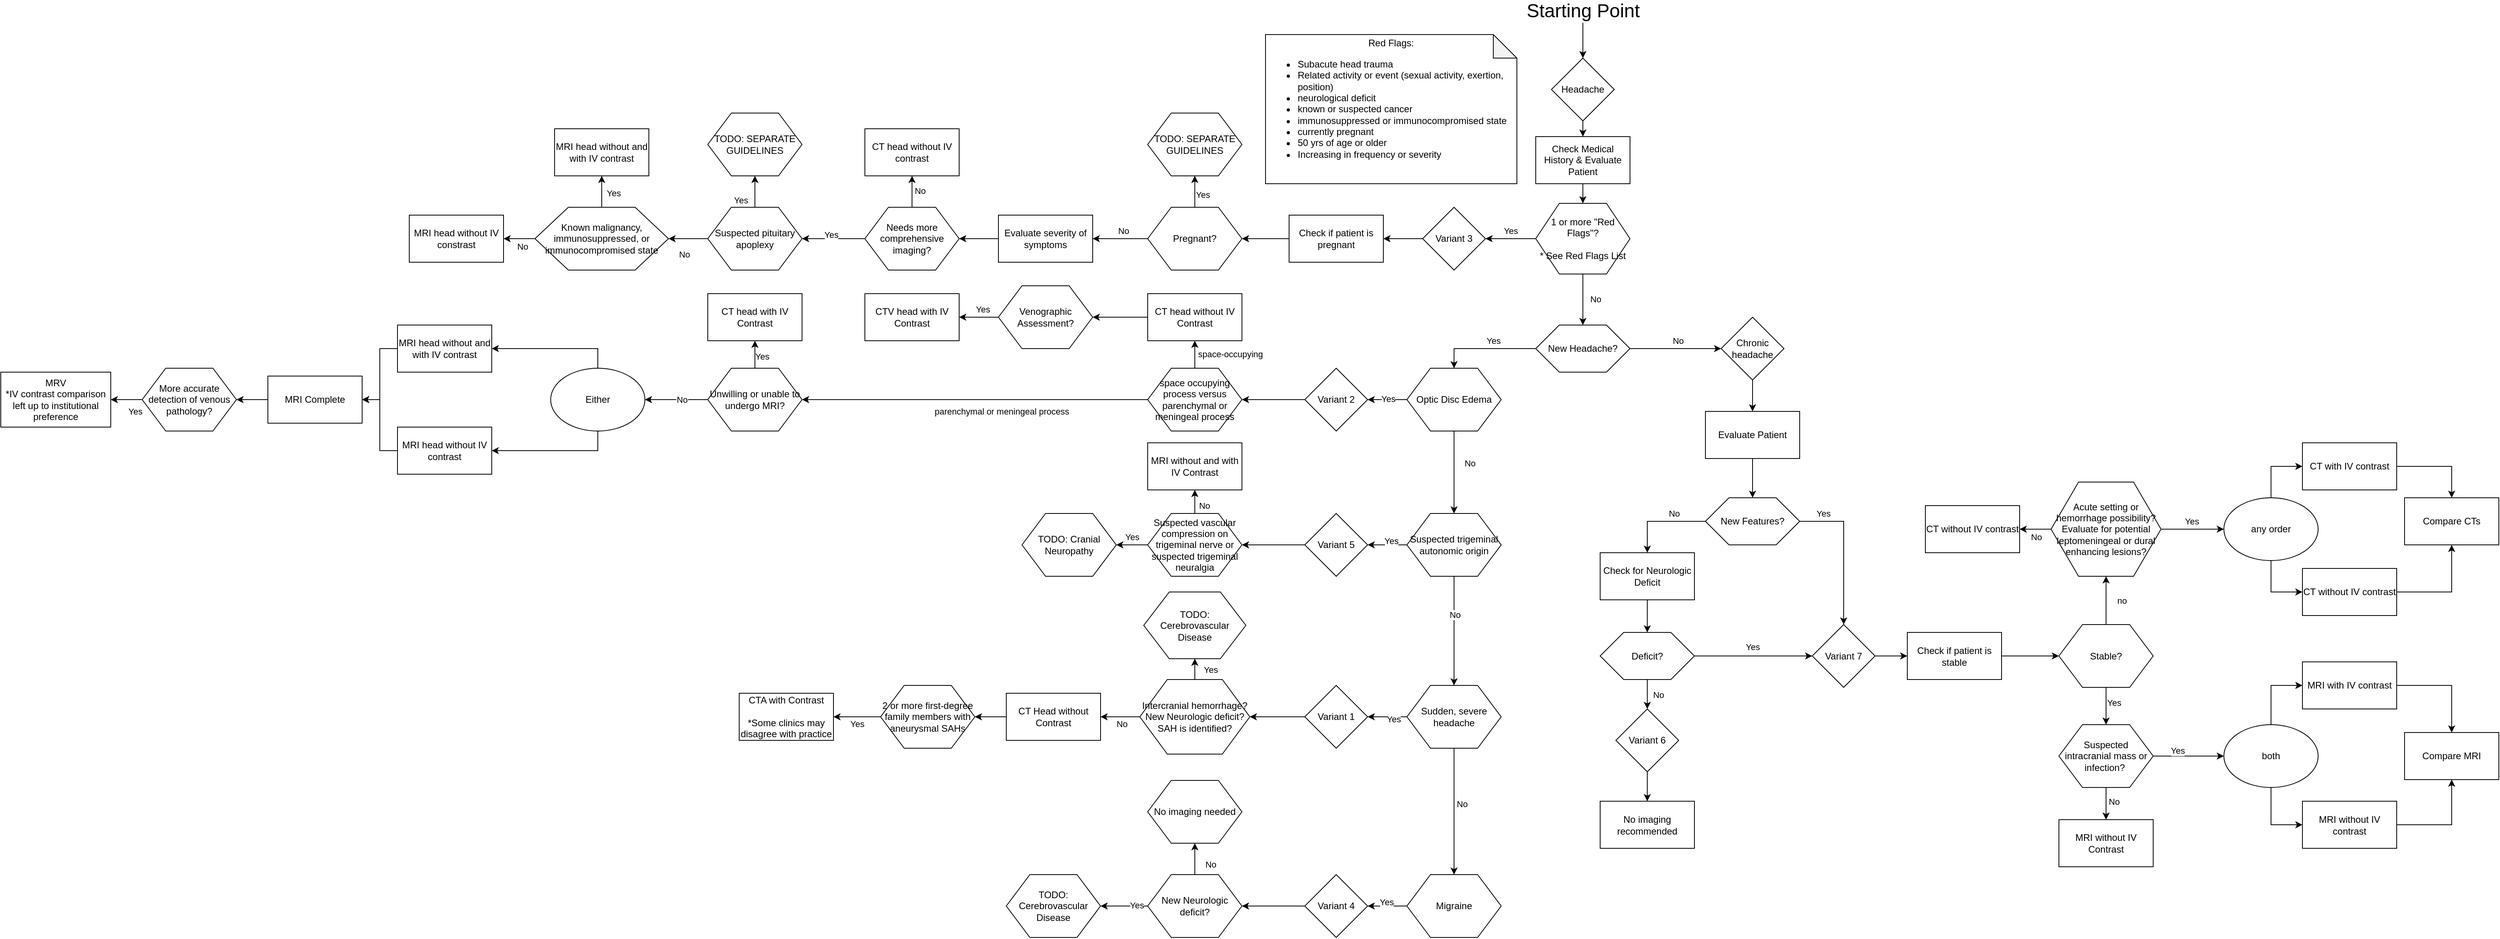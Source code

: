 <mxfile version="13.3.4" type="github" pages="2">
  <diagram name="Reorganize" id="lXYpfdEirGCcQiBe7N9x">
    <mxGraphModel dx="3192" dy="1932" grid="1" gridSize="10" guides="1" tooltips="1" connect="1" arrows="1" fold="1" page="1" pageScale="1" pageWidth="827" pageHeight="1169" math="0" shadow="0">
      <root>
        <mxCell id="Bj_QabddE2Avfq2x4YhQ-0" />
        <mxCell id="Bj_QabddE2Avfq2x4YhQ-1" parent="Bj_QabddE2Avfq2x4YhQ-0" />
        <mxCell id="Bj_QabddE2Avfq2x4YhQ-2" style="edgeStyle=orthogonalEdgeStyle;rounded=0;orthogonalLoop=1;jettySize=auto;html=1;entryX=0.5;entryY=0;entryDx=0;entryDy=0;" parent="Bj_QabddE2Avfq2x4YhQ-1" source="Bj_QabddE2Avfq2x4YhQ-3" target="Bj_QabddE2Avfq2x4YhQ-32" edge="1">
          <mxGeometry relative="1" as="geometry" />
        </mxCell>
        <mxCell id="Bj_QabddE2Avfq2x4YhQ-3" value="Headache" style="rhombus;whiteSpace=wrap;html=1;" parent="Bj_QabddE2Avfq2x4YhQ-1" vertex="1">
          <mxGeometry x="374" y="10" width="80" height="80" as="geometry" />
        </mxCell>
        <mxCell id="Bj_QabddE2Avfq2x4YhQ-5" value="" style="edgeStyle=orthogonalEdgeStyle;rounded=0;orthogonalLoop=1;jettySize=auto;html=1;entryX=0;entryY=0.5;entryDx=0;entryDy=0;" parent="Bj_QabddE2Avfq2x4YhQ-1" source="Bj_QabddE2Avfq2x4YhQ-8" target="Bj_QabddE2Avfq2x4YhQ-18" edge="1">
          <mxGeometry relative="1" as="geometry">
            <mxPoint x="559.966" y="260" as="targetPoint" />
          </mxGeometry>
        </mxCell>
        <mxCell id="RH7Kf5cASrhvqOczAlwT-9" value="No" style="edgeLabel;html=1;align=center;verticalAlign=middle;resizable=0;points=[];" parent="Bj_QabddE2Avfq2x4YhQ-5" vertex="1" connectable="0">
          <mxGeometry x="0.066" y="4" relative="1" as="geometry">
            <mxPoint x="-1" y="-6" as="offset" />
          </mxGeometry>
        </mxCell>
        <mxCell id="Bj_QabddE2Avfq2x4YhQ-8" value="New Headache?" style="shape=hexagon;perimeter=hexagonPerimeter2;rounded=0;whiteSpace=wrap;html=1;" parent="Bj_QabddE2Avfq2x4YhQ-1" vertex="1">
          <mxGeometry x="354" y="350" width="120" height="60" as="geometry" />
        </mxCell>
        <mxCell id="Bj_QabddE2Avfq2x4YhQ-9" style="edgeStyle=orthogonalEdgeStyle;rounded=0;orthogonalLoop=1;jettySize=auto;html=1;exitX=0.5;exitY=1;exitDx=0;exitDy=0;entryX=0.5;entryY=0;entryDx=0;entryDy=0;" parent="Bj_QabddE2Avfq2x4YhQ-1" edge="1">
          <mxGeometry relative="1" as="geometry">
            <mxPoint x="175" y="505" as="targetPoint" />
            <mxPoint x="175.0" y="505.0" as="sourcePoint" />
          </mxGeometry>
        </mxCell>
        <mxCell id="Bj_QabddE2Avfq2x4YhQ-10" value="" style="edgeStyle=orthogonalEdgeStyle;rounded=0;orthogonalLoop=1;jettySize=auto;html=1;" parent="Bj_QabddE2Avfq2x4YhQ-1" source="Bj_QabddE2Avfq2x4YhQ-14" target="Bj_QabddE2Avfq2x4YhQ-83" edge="1">
          <mxGeometry relative="1" as="geometry">
            <mxPoint x="60" y="315" as="targetPoint" />
          </mxGeometry>
        </mxCell>
        <mxCell id="Bj_QabddE2Avfq2x4YhQ-11" value="Yes" style="edgeLabel;html=1;align=center;verticalAlign=middle;resizable=0;points=[];" parent="Bj_QabddE2Avfq2x4YhQ-10" vertex="1" connectable="0">
          <mxGeometry x="0.025" y="-2" relative="1" as="geometry">
            <mxPoint x="52.29" y="-13" as="offset" />
          </mxGeometry>
        </mxCell>
        <mxCell id="vracDXHX-ohxKJMs617n-0" value="Yes" style="edgeLabel;html=1;align=center;verticalAlign=middle;resizable=0;points=[];" parent="Bj_QabddE2Avfq2x4YhQ-10" vertex="1" connectable="0">
          <mxGeometry x="0.012" y="-1" relative="1" as="geometry">
            <mxPoint y="-9" as="offset" />
          </mxGeometry>
        </mxCell>
        <mxCell id="Bj_QabddE2Avfq2x4YhQ-12" style="edgeStyle=orthogonalEdgeStyle;rounded=0;orthogonalLoop=1;jettySize=auto;html=1;exitX=0;exitY=0.5;exitDx=0;exitDy=0;entryX=0.5;entryY=0;entryDx=0;entryDy=0;" parent="Bj_QabddE2Avfq2x4YhQ-1" source="Bj_QabddE2Avfq2x4YhQ-8" target="Bj_QabddE2Avfq2x4YhQ-88" edge="1">
          <mxGeometry relative="1" as="geometry">
            <mxPoint x="170.0" y="620.0" as="sourcePoint" />
          </mxGeometry>
        </mxCell>
        <mxCell id="Bj_QabddE2Avfq2x4YhQ-13" value="Yes" style="edgeLabel;html=1;align=center;verticalAlign=middle;resizable=0;points=[];" parent="Bj_QabddE2Avfq2x4YhQ-12" vertex="1" connectable="0">
          <mxGeometry y="4" relative="1" as="geometry">
            <mxPoint x="10.17" y="-14.0" as="offset" />
          </mxGeometry>
        </mxCell>
        <mxCell id="Bj_QabddE2Avfq2x4YhQ-193" style="edgeStyle=orthogonalEdgeStyle;rounded=0;orthogonalLoop=1;jettySize=auto;html=1;entryX=0.5;entryY=0;entryDx=0;entryDy=0;" parent="Bj_QabddE2Avfq2x4YhQ-1" source="Bj_QabddE2Avfq2x4YhQ-14" target="Bj_QabddE2Avfq2x4YhQ-8" edge="1">
          <mxGeometry relative="1" as="geometry" />
        </mxCell>
        <mxCell id="Bj_QabddE2Avfq2x4YhQ-194" value="No" style="edgeLabel;html=1;align=center;verticalAlign=middle;resizable=0;points=[];" parent="Bj_QabddE2Avfq2x4YhQ-193" vertex="1" connectable="0">
          <mxGeometry x="-0.11" y="1" relative="1" as="geometry">
            <mxPoint x="15" y="3.14" as="offset" />
          </mxGeometry>
        </mxCell>
        <mxCell id="Bj_QabddE2Avfq2x4YhQ-14" value="1 or more &quot;Red Flags&quot;?&lt;br&gt;&lt;br&gt;* See Red Flags List" style="shape=hexagon;perimeter=hexagonPerimeter2;rounded=0;whiteSpace=wrap;html=1;" parent="Bj_QabddE2Avfq2x4YhQ-1" vertex="1">
          <mxGeometry x="354" y="195" width="120" height="90" as="geometry" />
        </mxCell>
        <mxCell id="Bj_QabddE2Avfq2x4YhQ-17" style="edgeStyle=orthogonalEdgeStyle;rounded=0;orthogonalLoop=1;jettySize=auto;html=1;exitX=0.5;exitY=1;exitDx=0;exitDy=0;" parent="Bj_QabddE2Avfq2x4YhQ-1" source="Bj_QabddE2Avfq2x4YhQ-18" target="Bj_QabddE2Avfq2x4YhQ-34" edge="1">
          <mxGeometry relative="1" as="geometry" />
        </mxCell>
        <mxCell id="Bj_QabddE2Avfq2x4YhQ-18" value="Chronic headache" style="rhombus;whiteSpace=wrap;html=1;" parent="Bj_QabddE2Avfq2x4YhQ-1" vertex="1">
          <mxGeometry x="590" y="340" width="80" height="80" as="geometry" />
        </mxCell>
        <mxCell id="Bj_QabddE2Avfq2x4YhQ-19" value="" style="edgeStyle=orthogonalEdgeStyle;rounded=0;orthogonalLoop=1;jettySize=auto;html=1;exitX=0;exitY=0.5;exitDx=0;exitDy=0;entryX=0.5;entryY=0;entryDx=0;entryDy=0;" parent="Bj_QabddE2Avfq2x4YhQ-1" source="Bj_QabddE2Avfq2x4YhQ-21" target="Bj_QabddE2Avfq2x4YhQ-28" edge="1">
          <mxGeometry relative="1" as="geometry">
            <mxPoint x="490.034" y="620.0" as="targetPoint" />
            <mxPoint x="550.059" y="570.059" as="sourcePoint" />
          </mxGeometry>
        </mxCell>
        <mxCell id="RH7Kf5cASrhvqOczAlwT-10" value="No" style="edgeLabel;html=1;align=center;verticalAlign=middle;resizable=0;points=[];" parent="Bj_QabddE2Avfq2x4YhQ-19" vertex="1" connectable="0">
          <mxGeometry x="-0.573" y="1" relative="1" as="geometry">
            <mxPoint x="-15.83" y="-11" as="offset" />
          </mxGeometry>
        </mxCell>
        <mxCell id="Bj_QabddE2Avfq2x4YhQ-20" value="" style="edgeStyle=orthogonalEdgeStyle;rounded=0;orthogonalLoop=1;jettySize=auto;html=1;exitX=1;exitY=0.5;exitDx=0;exitDy=0;entryX=0.5;entryY=0;entryDx=0;entryDy=0;" parent="Bj_QabddE2Avfq2x4YhQ-1" source="Bj_QabddE2Avfq2x4YhQ-21" target="Bj_QabddE2Avfq2x4YhQ-24" edge="1">
          <mxGeometry relative="1" as="geometry">
            <mxPoint x="745.966" y="620.0" as="targetPoint" />
            <mxPoint x="669.941" y="570.059" as="sourcePoint" />
          </mxGeometry>
        </mxCell>
        <mxCell id="RH7Kf5cASrhvqOczAlwT-12" value="Yes" style="edgeLabel;html=1;align=center;verticalAlign=middle;resizable=0;points=[];" parent="Bj_QabddE2Avfq2x4YhQ-20" vertex="1" connectable="0">
          <mxGeometry x="-0.403" y="-36" relative="1" as="geometry">
            <mxPoint x="10" y="-9.83" as="offset" />
          </mxGeometry>
        </mxCell>
        <mxCell id="Bj_QabddE2Avfq2x4YhQ-21" value="New Features?" style="shape=hexagon;perimeter=hexagonPerimeter2;rounded=0;whiteSpace=wrap;html=1;" parent="Bj_QabddE2Avfq2x4YhQ-1" vertex="1">
          <mxGeometry x="570" y="570" width="120" height="60" as="geometry" />
        </mxCell>
        <mxCell id="RH7Kf5cASrhvqOczAlwT-1" style="edgeStyle=orthogonalEdgeStyle;rounded=0;orthogonalLoop=1;jettySize=auto;html=1;entryX=0.5;entryY=0;entryDx=0;entryDy=0;" parent="Bj_QabddE2Avfq2x4YhQ-1" source="Bj_QabddE2Avfq2x4YhQ-22" target="RH7Kf5cASrhvqOczAlwT-0" edge="1">
          <mxGeometry relative="1" as="geometry" />
        </mxCell>
        <mxCell id="Bj_QabddE2Avfq2x4YhQ-22" value="Variant 6" style="rhombus;whiteSpace=wrap;html=1;" parent="Bj_QabddE2Avfq2x4YhQ-1" vertex="1">
          <mxGeometry x="456" y="839" width="80" height="80" as="geometry" />
        </mxCell>
        <mxCell id="Bj_QabddE2Avfq2x4YhQ-23" style="edgeStyle=orthogonalEdgeStyle;rounded=0;orthogonalLoop=1;jettySize=auto;html=1;entryX=0;entryY=0.5;entryDx=0;entryDy=0;" parent="Bj_QabddE2Avfq2x4YhQ-1" source="Bj_QabddE2Avfq2x4YhQ-24" target="Bj_QabddE2Avfq2x4YhQ-39" edge="1">
          <mxGeometry relative="1" as="geometry" />
        </mxCell>
        <mxCell id="Bj_QabddE2Avfq2x4YhQ-24" value="Variant 7" style="rhombus;whiteSpace=wrap;html=1;" parent="Bj_QabddE2Avfq2x4YhQ-1" vertex="1">
          <mxGeometry x="706" y="731.5" width="80" height="80" as="geometry" />
        </mxCell>
        <mxCell id="Bj_QabddE2Avfq2x4YhQ-27" style="edgeStyle=orthogonalEdgeStyle;rounded=0;orthogonalLoop=1;jettySize=auto;html=1;entryX=0.5;entryY=0;entryDx=0;entryDy=0;" parent="Bj_QabddE2Avfq2x4YhQ-1" source="Bj_QabddE2Avfq2x4YhQ-28" target="Bj_QabddE2Avfq2x4YhQ-37" edge="1">
          <mxGeometry relative="1" as="geometry" />
        </mxCell>
        <mxCell id="Bj_QabddE2Avfq2x4YhQ-28" value="Check for Neurologic Deficit" style="rounded=0;whiteSpace=wrap;html=1;" parent="Bj_QabddE2Avfq2x4YhQ-1" vertex="1">
          <mxGeometry x="436" y="640" width="120" height="60" as="geometry" />
        </mxCell>
        <mxCell id="Bj_QabddE2Avfq2x4YhQ-31" style="edgeStyle=orthogonalEdgeStyle;rounded=0;orthogonalLoop=1;jettySize=auto;html=1;entryX=0.5;entryY=0;entryDx=0;entryDy=0;" parent="Bj_QabddE2Avfq2x4YhQ-1" source="Bj_QabddE2Avfq2x4YhQ-32" target="Bj_QabddE2Avfq2x4YhQ-14" edge="1">
          <mxGeometry relative="1" as="geometry" />
        </mxCell>
        <mxCell id="Bj_QabddE2Avfq2x4YhQ-32" value="Check Medical History &amp;amp; Evaluate Patient" style="rounded=0;whiteSpace=wrap;html=1;" parent="Bj_QabddE2Avfq2x4YhQ-1" vertex="1">
          <mxGeometry x="354" y="110" width="120" height="60" as="geometry" />
        </mxCell>
        <mxCell id="Bj_QabddE2Avfq2x4YhQ-33" style="edgeStyle=orthogonalEdgeStyle;rounded=0;orthogonalLoop=1;jettySize=auto;html=1;entryX=0.5;entryY=0;entryDx=0;entryDy=0;" parent="Bj_QabddE2Avfq2x4YhQ-1" source="Bj_QabddE2Avfq2x4YhQ-34" target="Bj_QabddE2Avfq2x4YhQ-21" edge="1">
          <mxGeometry relative="1" as="geometry" />
        </mxCell>
        <mxCell id="Bj_QabddE2Avfq2x4YhQ-34" value="Evaluate Patient" style="rounded=0;whiteSpace=wrap;html=1;" parent="Bj_QabddE2Avfq2x4YhQ-1" vertex="1">
          <mxGeometry x="570" y="460" width="120" height="60" as="geometry" />
        </mxCell>
        <mxCell id="Bj_QabddE2Avfq2x4YhQ-35" style="edgeStyle=orthogonalEdgeStyle;rounded=0;orthogonalLoop=1;jettySize=auto;html=1;entryX=0;entryY=0.5;entryDx=0;entryDy=0;" parent="Bj_QabddE2Avfq2x4YhQ-1" source="Bj_QabddE2Avfq2x4YhQ-37" target="Bj_QabddE2Avfq2x4YhQ-24" edge="1">
          <mxGeometry relative="1" as="geometry" />
        </mxCell>
        <mxCell id="RH7Kf5cASrhvqOczAlwT-13" value="Yes" style="edgeLabel;html=1;align=center;verticalAlign=middle;resizable=0;points=[];" parent="Bj_QabddE2Avfq2x4YhQ-35" vertex="1" connectable="0">
          <mxGeometry x="-0.038" y="3" relative="1" as="geometry">
            <mxPoint x="1.5" y="-8.5" as="offset" />
          </mxGeometry>
        </mxCell>
        <mxCell id="Bj_QabddE2Avfq2x4YhQ-36" style="edgeStyle=orthogonalEdgeStyle;rounded=0;orthogonalLoop=1;jettySize=auto;html=1;entryX=0.5;entryY=0;entryDx=0;entryDy=0;" parent="Bj_QabddE2Avfq2x4YhQ-1" source="Bj_QabddE2Avfq2x4YhQ-37" target="Bj_QabddE2Avfq2x4YhQ-22" edge="1">
          <mxGeometry relative="1" as="geometry" />
        </mxCell>
        <mxCell id="RH7Kf5cASrhvqOczAlwT-14" value="No" style="edgeLabel;html=1;align=center;verticalAlign=middle;resizable=0;points=[];" parent="Bj_QabddE2Avfq2x4YhQ-36" vertex="1" connectable="0">
          <mxGeometry x="-0.161" y="-1" relative="1" as="geometry">
            <mxPoint x="15" y="1" as="offset" />
          </mxGeometry>
        </mxCell>
        <mxCell id="Bj_QabddE2Avfq2x4YhQ-37" value="Deficit?" style="shape=hexagon;perimeter=hexagonPerimeter2;rounded=0;whiteSpace=wrap;html=1;" parent="Bj_QabddE2Avfq2x4YhQ-1" vertex="1">
          <mxGeometry x="436" y="741.5" width="120" height="60" as="geometry" />
        </mxCell>
        <mxCell id="Bj_QabddE2Avfq2x4YhQ-38" style="edgeStyle=orthogonalEdgeStyle;rounded=0;orthogonalLoop=1;jettySize=auto;html=1;entryX=0;entryY=0.5;entryDx=0;entryDy=0;" parent="Bj_QabddE2Avfq2x4YhQ-1" source="Bj_QabddE2Avfq2x4YhQ-39" target="Bj_QabddE2Avfq2x4YhQ-44" edge="1">
          <mxGeometry relative="1" as="geometry">
            <mxPoint x="1000" y="650" as="targetPoint" />
          </mxGeometry>
        </mxCell>
        <mxCell id="Bj_QabddE2Avfq2x4YhQ-39" value="Check if patient is stable" style="rounded=0;whiteSpace=wrap;html=1;" parent="Bj_QabddE2Avfq2x4YhQ-1" vertex="1">
          <mxGeometry x="827" y="741.5" width="120" height="60" as="geometry" />
        </mxCell>
        <mxCell id="Bj_QabddE2Avfq2x4YhQ-40" value="" style="edgeStyle=orthogonalEdgeStyle;rounded=0;orthogonalLoop=1;jettySize=auto;html=1;entryX=0.5;entryY=0;entryDx=0;entryDy=0;" parent="Bj_QabddE2Avfq2x4YhQ-1" source="Bj_QabddE2Avfq2x4YhQ-44" target="Bj_QabddE2Avfq2x4YhQ-65" edge="1">
          <mxGeometry relative="1" as="geometry">
            <mxPoint x="1070" y="640" as="targetPoint" />
          </mxGeometry>
        </mxCell>
        <mxCell id="Bj_QabddE2Avfq2x4YhQ-41" value="Yes" style="edgeLabel;html=1;align=center;verticalAlign=middle;resizable=0;points=[];" parent="Bj_QabddE2Avfq2x4YhQ-40" vertex="1" connectable="0">
          <mxGeometry x="-0.075" y="3" relative="1" as="geometry">
            <mxPoint x="7" y="-3.17" as="offset" />
          </mxGeometry>
        </mxCell>
        <mxCell id="Bj_QabddE2Avfq2x4YhQ-42" style="edgeStyle=orthogonalEdgeStyle;rounded=0;orthogonalLoop=1;jettySize=auto;html=1;entryX=0.5;entryY=1;entryDx=0;entryDy=0;" parent="Bj_QabddE2Avfq2x4YhQ-1" source="Bj_QabddE2Avfq2x4YhQ-44" target="Bj_QabddE2Avfq2x4YhQ-52" edge="1">
          <mxGeometry relative="1" as="geometry" />
        </mxCell>
        <mxCell id="Bj_QabddE2Avfq2x4YhQ-43" value="no" style="edgeLabel;html=1;align=center;verticalAlign=middle;resizable=0;points=[];" parent="Bj_QabddE2Avfq2x4YhQ-42" vertex="1" connectable="0">
          <mxGeometry y="1" relative="1" as="geometry">
            <mxPoint x="21" as="offset" />
          </mxGeometry>
        </mxCell>
        <mxCell id="Bj_QabddE2Avfq2x4YhQ-44" value="Stable?" style="shape=hexagon;perimeter=hexagonPerimeter2;whiteSpace=wrap;html=1;" parent="Bj_QabddE2Avfq2x4YhQ-1" vertex="1">
          <mxGeometry x="1020" y="731.5" width="120" height="80" as="geometry" />
        </mxCell>
        <mxCell id="Bj_QabddE2Avfq2x4YhQ-45" value="CT without IV contrast" style="rounded=0;whiteSpace=wrap;html=1;" parent="Bj_QabddE2Avfq2x4YhQ-1" vertex="1">
          <mxGeometry x="850" y="580" width="120" height="60" as="geometry" />
        </mxCell>
        <mxCell id="Bj_QabddE2Avfq2x4YhQ-48" style="edgeStyle=orthogonalEdgeStyle;rounded=0;orthogonalLoop=1;jettySize=auto;html=1;" parent="Bj_QabddE2Avfq2x4YhQ-1" source="Bj_QabddE2Avfq2x4YhQ-52" target="Bj_QabddE2Avfq2x4YhQ-45" edge="1">
          <mxGeometry relative="1" as="geometry" />
        </mxCell>
        <mxCell id="Bj_QabddE2Avfq2x4YhQ-49" value="No" style="edgeLabel;html=1;align=center;verticalAlign=middle;resizable=0;points=[];" parent="Bj_QabddE2Avfq2x4YhQ-48" vertex="1" connectable="0">
          <mxGeometry x="-0.133" y="2" relative="1" as="geometry">
            <mxPoint x="-2" y="8" as="offset" />
          </mxGeometry>
        </mxCell>
        <mxCell id="RH7Kf5cASrhvqOczAlwT-19" style="edgeStyle=orthogonalEdgeStyle;rounded=0;orthogonalLoop=1;jettySize=auto;html=1;entryX=0;entryY=0.5;entryDx=0;entryDy=0;" parent="Bj_QabddE2Avfq2x4YhQ-1" source="Bj_QabddE2Avfq2x4YhQ-52" target="Bj_QabddE2Avfq2x4YhQ-55" edge="1">
          <mxGeometry relative="1" as="geometry" />
        </mxCell>
        <mxCell id="RH7Kf5cASrhvqOczAlwT-20" value="Yes" style="edgeLabel;html=1;align=center;verticalAlign=middle;resizable=0;points=[];" parent="RH7Kf5cASrhvqOczAlwT-19" vertex="1" connectable="0">
          <mxGeometry x="-0.025" y="-3" relative="1" as="geometry">
            <mxPoint y="-13" as="offset" />
          </mxGeometry>
        </mxCell>
        <mxCell id="Bj_QabddE2Avfq2x4YhQ-52" value="Acute setting or hemorrhage possibility? Evaluate for potential leptomeningeal or dural enhancing lesions?" style="shape=hexagon;perimeter=hexagonPerimeter2;whiteSpace=wrap;html=1;" parent="Bj_QabddE2Avfq2x4YhQ-1" vertex="1">
          <mxGeometry x="1010" y="550" width="140" height="120" as="geometry" />
        </mxCell>
        <mxCell id="RH7Kf5cASrhvqOczAlwT-21" style="edgeStyle=orthogonalEdgeStyle;rounded=0;orthogonalLoop=1;jettySize=auto;html=1;entryX=0;entryY=0.5;entryDx=0;entryDy=0;" parent="Bj_QabddE2Avfq2x4YhQ-1" source="Bj_QabddE2Avfq2x4YhQ-55" target="Bj_QabddE2Avfq2x4YhQ-59" edge="1">
          <mxGeometry relative="1" as="geometry" />
        </mxCell>
        <mxCell id="RH7Kf5cASrhvqOczAlwT-22" style="edgeStyle=orthogonalEdgeStyle;rounded=0;orthogonalLoop=1;jettySize=auto;html=1;entryX=0;entryY=0.5;entryDx=0;entryDy=0;" parent="Bj_QabddE2Avfq2x4YhQ-1" source="Bj_QabddE2Avfq2x4YhQ-55" target="Bj_QabddE2Avfq2x4YhQ-57" edge="1">
          <mxGeometry relative="1" as="geometry" />
        </mxCell>
        <mxCell id="Bj_QabddE2Avfq2x4YhQ-55" value="any order" style="ellipse;whiteSpace=wrap;html=1;" parent="Bj_QabddE2Avfq2x4YhQ-1" vertex="1">
          <mxGeometry x="1230" y="570" width="120" height="80" as="geometry" />
        </mxCell>
        <mxCell id="RH7Kf5cASrhvqOczAlwT-23" style="edgeStyle=orthogonalEdgeStyle;rounded=0;orthogonalLoop=1;jettySize=auto;html=1;exitX=1;exitY=0.5;exitDx=0;exitDy=0;" parent="Bj_QabddE2Avfq2x4YhQ-1" source="Bj_QabddE2Avfq2x4YhQ-57" target="Bj_QabddE2Avfq2x4YhQ-60" edge="1">
          <mxGeometry relative="1" as="geometry" />
        </mxCell>
        <mxCell id="Bj_QabddE2Avfq2x4YhQ-57" value="CT with IV contrast" style="rounded=0;whiteSpace=wrap;html=1;" parent="Bj_QabddE2Avfq2x4YhQ-1" vertex="1">
          <mxGeometry x="1330" y="500" width="120" height="60" as="geometry" />
        </mxCell>
        <mxCell id="RH7Kf5cASrhvqOczAlwT-24" style="edgeStyle=orthogonalEdgeStyle;rounded=0;orthogonalLoop=1;jettySize=auto;html=1;entryX=0.5;entryY=1;entryDx=0;entryDy=0;" parent="Bj_QabddE2Avfq2x4YhQ-1" source="Bj_QabddE2Avfq2x4YhQ-59" target="Bj_QabddE2Avfq2x4YhQ-60" edge="1">
          <mxGeometry relative="1" as="geometry" />
        </mxCell>
        <mxCell id="Bj_QabddE2Avfq2x4YhQ-59" value="CT without IV contrast" style="rounded=0;whiteSpace=wrap;html=1;" parent="Bj_QabddE2Avfq2x4YhQ-1" vertex="1">
          <mxGeometry x="1330" y="660" width="120" height="60" as="geometry" />
        </mxCell>
        <mxCell id="Bj_QabddE2Avfq2x4YhQ-60" value="Compare CTs" style="rounded=0;whiteSpace=wrap;html=1;" parent="Bj_QabddE2Avfq2x4YhQ-1" vertex="1">
          <mxGeometry x="1460" y="570" width="120" height="60" as="geometry" />
        </mxCell>
        <mxCell id="RH7Kf5cASrhvqOczAlwT-15" style="edgeStyle=orthogonalEdgeStyle;rounded=0;orthogonalLoop=1;jettySize=auto;html=1;exitX=1;exitY=0.5;exitDx=0;exitDy=0;entryX=0;entryY=0.5;entryDx=0;entryDy=0;" parent="Bj_QabddE2Avfq2x4YhQ-1" source="Bj_QabddE2Avfq2x4YhQ-65" target="Bj_QabddE2Avfq2x4YhQ-68" edge="1">
          <mxGeometry relative="1" as="geometry" />
        </mxCell>
        <mxCell id="RH7Kf5cASrhvqOczAlwT-18" value="Yes" style="edgeLabel;html=1;align=center;verticalAlign=middle;resizable=0;points=[];" parent="RH7Kf5cASrhvqOczAlwT-15" vertex="1" connectable="0">
          <mxGeometry x="-0.605" y="3" relative="1" as="geometry">
            <mxPoint x="12.5" y="-4.5" as="offset" />
          </mxGeometry>
        </mxCell>
        <mxCell id="RH7Kf5cASrhvqOczAlwT-16" style="edgeStyle=orthogonalEdgeStyle;rounded=0;orthogonalLoop=1;jettySize=auto;html=1;entryX=0.5;entryY=0;entryDx=0;entryDy=0;" parent="Bj_QabddE2Avfq2x4YhQ-1" source="Bj_QabddE2Avfq2x4YhQ-65" target="Bj_QabddE2Avfq2x4YhQ-80" edge="1">
          <mxGeometry relative="1" as="geometry" />
        </mxCell>
        <mxCell id="RH7Kf5cASrhvqOczAlwT-17" value="No" style="edgeLabel;html=1;align=center;verticalAlign=middle;resizable=0;points=[];" parent="RH7Kf5cASrhvqOczAlwT-16" vertex="1" connectable="0">
          <mxGeometry x="-0.471" y="3" relative="1" as="geometry">
            <mxPoint x="7" y="6.67" as="offset" />
          </mxGeometry>
        </mxCell>
        <mxCell id="Bj_QabddE2Avfq2x4YhQ-65" value="Suspected intracranial mass or infection?&amp;nbsp;" style="shape=hexagon;perimeter=hexagonPerimeter2;whiteSpace=wrap;html=1;" parent="Bj_QabddE2Avfq2x4YhQ-1" vertex="1">
          <mxGeometry x="1020" y="859" width="120" height="80" as="geometry" />
        </mxCell>
        <mxCell id="Bj_QabddE2Avfq2x4YhQ-66" value="" style="edgeStyle=orthogonalEdgeStyle;rounded=0;orthogonalLoop=1;jettySize=auto;html=1;entryX=0;entryY=0.5;entryDx=0;entryDy=0;" parent="Bj_QabddE2Avfq2x4YhQ-1" source="Bj_QabddE2Avfq2x4YhQ-68" target="Bj_QabddE2Avfq2x4YhQ-70" edge="1">
          <mxGeometry relative="1" as="geometry">
            <mxPoint x="1241" y="670" as="targetPoint" />
          </mxGeometry>
        </mxCell>
        <mxCell id="Bj_QabddE2Avfq2x4YhQ-67" style="edgeStyle=orthogonalEdgeStyle;rounded=0;orthogonalLoop=1;jettySize=auto;html=1;entryX=0;entryY=0.5;entryDx=0;entryDy=0;" parent="Bj_QabddE2Avfq2x4YhQ-1" source="Bj_QabddE2Avfq2x4YhQ-68" target="Bj_QabddE2Avfq2x4YhQ-72" edge="1">
          <mxGeometry relative="1" as="geometry" />
        </mxCell>
        <mxCell id="Bj_QabddE2Avfq2x4YhQ-68" value="both" style="ellipse;whiteSpace=wrap;html=1;" parent="Bj_QabddE2Avfq2x4YhQ-1" vertex="1">
          <mxGeometry x="1230" y="859" width="120" height="80" as="geometry" />
        </mxCell>
        <mxCell id="Bj_QabddE2Avfq2x4YhQ-69" style="edgeStyle=orthogonalEdgeStyle;rounded=0;orthogonalLoop=1;jettySize=auto;html=1;entryX=0.5;entryY=0;entryDx=0;entryDy=0;" parent="Bj_QabddE2Avfq2x4YhQ-1" source="Bj_QabddE2Avfq2x4YhQ-70" target="Bj_QabddE2Avfq2x4YhQ-73" edge="1">
          <mxGeometry relative="1" as="geometry" />
        </mxCell>
        <mxCell id="Bj_QabddE2Avfq2x4YhQ-70" value="MRI with IV contrast" style="rounded=0;whiteSpace=wrap;html=1;" parent="Bj_QabddE2Avfq2x4YhQ-1" vertex="1">
          <mxGeometry x="1330" y="779" width="120" height="60" as="geometry" />
        </mxCell>
        <mxCell id="Bj_QabddE2Avfq2x4YhQ-71" style="edgeStyle=orthogonalEdgeStyle;rounded=0;orthogonalLoop=1;jettySize=auto;html=1;entryX=0.5;entryY=1;entryDx=0;entryDy=0;" parent="Bj_QabddE2Avfq2x4YhQ-1" source="Bj_QabddE2Avfq2x4YhQ-72" target="Bj_QabddE2Avfq2x4YhQ-73" edge="1">
          <mxGeometry relative="1" as="geometry" />
        </mxCell>
        <mxCell id="Bj_QabddE2Avfq2x4YhQ-72" value="MRI without IV contrast" style="rounded=0;whiteSpace=wrap;html=1;" parent="Bj_QabddE2Avfq2x4YhQ-1" vertex="1">
          <mxGeometry x="1330" y="956.5" width="120" height="60" as="geometry" />
        </mxCell>
        <mxCell id="Bj_QabddE2Avfq2x4YhQ-73" value="Compare MRI" style="rounded=0;whiteSpace=wrap;html=1;" parent="Bj_QabddE2Avfq2x4YhQ-1" vertex="1">
          <mxGeometry x="1460" y="869" width="120" height="60" as="geometry" />
        </mxCell>
        <mxCell id="Bj_QabddE2Avfq2x4YhQ-80" value="&lt;span&gt;MRI without IV Contrast&lt;/span&gt;" style="rounded=0;whiteSpace=wrap;html=1;" parent="Bj_QabddE2Avfq2x4YhQ-1" vertex="1">
          <mxGeometry x="1020" y="980" width="120" height="60" as="geometry" />
        </mxCell>
        <mxCell id="Bj_QabddE2Avfq2x4YhQ-81" value="Red Flags:&lt;br&gt;&lt;div style=&quot;text-align: left&quot;&gt;&lt;ul&gt;&lt;li&gt;Subacute head trauma&lt;/li&gt;&lt;li&gt;&lt;span style=&quot;text-align: center&quot;&gt;Related activity or event (sexual activity, exertion, position)&lt;/span&gt;&lt;/li&gt;&lt;li&gt;&lt;span style=&quot;text-align: center&quot;&gt;neurological deficit&lt;br&gt;&lt;/span&gt;&lt;/li&gt;&lt;li&gt;&lt;span style=&quot;text-align: center&quot;&gt;known or suspected cancer&lt;br&gt;&lt;/span&gt;&lt;/li&gt;&lt;li&gt;&lt;span style=&quot;text-align: center&quot;&gt;immunosuppressed or immunocompromised state&lt;br&gt;&lt;/span&gt;&lt;/li&gt;&lt;li&gt;&lt;span style=&quot;text-align: center&quot;&gt;currently pregnant&lt;br&gt;&lt;/span&gt;&lt;/li&gt;&lt;li&gt;&lt;span style=&quot;text-align: center&quot;&gt;50 yrs of age or older&lt;/span&gt;&lt;/li&gt;&lt;li&gt;&lt;span style=&quot;text-align: center&quot;&gt;Increasing in frequency or severity&lt;/span&gt;&lt;/li&gt;&lt;/ul&gt;&lt;/div&gt;&lt;span&gt;&lt;br&gt;&lt;/span&gt;" style="shape=note;whiteSpace=wrap;html=1;backgroundOutline=1;darkOpacity=0.05;" parent="Bj_QabddE2Avfq2x4YhQ-1" vertex="1">
          <mxGeometry x="10" y="-20" width="320" height="190" as="geometry" />
        </mxCell>
        <mxCell id="Bj_QabddE2Avfq2x4YhQ-82" style="edgeStyle=orthogonalEdgeStyle;rounded=0;orthogonalLoop=1;jettySize=auto;html=1;exitX=0;exitY=0.5;exitDx=0;exitDy=0;entryX=1;entryY=0.5;entryDx=0;entryDy=0;" parent="Bj_QabddE2Avfq2x4YhQ-1" source="Bj_QabddE2Avfq2x4YhQ-83" target="Bj_QabddE2Avfq2x4YhQ-90" edge="1">
          <mxGeometry relative="1" as="geometry" />
        </mxCell>
        <mxCell id="Bj_QabddE2Avfq2x4YhQ-83" value="Variant 3" style="rhombus;whiteSpace=wrap;html=1;" parent="Bj_QabddE2Avfq2x4YhQ-1" vertex="1">
          <mxGeometry x="210" y="200" width="80" height="80" as="geometry" />
        </mxCell>
        <mxCell id="Bj_QabddE2Avfq2x4YhQ-84" style="edgeStyle=orthogonalEdgeStyle;rounded=0;orthogonalLoop=1;jettySize=auto;html=1;entryX=0.5;entryY=0;entryDx=0;entryDy=0;" parent="Bj_QabddE2Avfq2x4YhQ-1" source="Bj_QabddE2Avfq2x4YhQ-88" target="Bj_QabddE2Avfq2x4YhQ-124" edge="1">
          <mxGeometry relative="1" as="geometry" />
        </mxCell>
        <mxCell id="Bj_QabddE2Avfq2x4YhQ-85" value="No" style="edgeLabel;html=1;align=center;verticalAlign=middle;resizable=0;points=[];" parent="Bj_QabddE2Avfq2x4YhQ-84" vertex="1" connectable="0">
          <mxGeometry x="-0.36" y="2" relative="1" as="geometry">
            <mxPoint x="18" y="7.5" as="offset" />
          </mxGeometry>
        </mxCell>
        <mxCell id="Bj_QabddE2Avfq2x4YhQ-86" style="edgeStyle=orthogonalEdgeStyle;rounded=0;orthogonalLoop=1;jettySize=auto;html=1;exitX=0;exitY=0.5;exitDx=0;exitDy=0;entryX=1;entryY=0.5;entryDx=0;entryDy=0;" parent="Bj_QabddE2Avfq2x4YhQ-1" source="Bj_QabddE2Avfq2x4YhQ-88" target="Bj_QabddE2Avfq2x4YhQ-119" edge="1">
          <mxGeometry relative="1" as="geometry" />
        </mxCell>
        <mxCell id="Bj_QabddE2Avfq2x4YhQ-87" value="Yes" style="edgeLabel;html=1;align=center;verticalAlign=middle;resizable=0;points=[];" parent="Bj_QabddE2Avfq2x4YhQ-86" vertex="1" connectable="0">
          <mxGeometry x="-0.05" y="-1" relative="1" as="geometry">
            <mxPoint as="offset" />
          </mxGeometry>
        </mxCell>
        <mxCell id="Bj_QabddE2Avfq2x4YhQ-88" value="Optic Disc Edema" style="shape=hexagon;perimeter=hexagonPerimeter2;whiteSpace=wrap;html=1;" parent="Bj_QabddE2Avfq2x4YhQ-1" vertex="1">
          <mxGeometry x="190" y="405" width="120" height="80" as="geometry" />
        </mxCell>
        <mxCell id="Bj_QabddE2Avfq2x4YhQ-89" style="edgeStyle=orthogonalEdgeStyle;rounded=0;orthogonalLoop=1;jettySize=auto;html=1;entryX=1;entryY=0.5;entryDx=0;entryDy=0;" parent="Bj_QabddE2Avfq2x4YhQ-1" source="Bj_QabddE2Avfq2x4YhQ-90" target="Bj_QabddE2Avfq2x4YhQ-95" edge="1">
          <mxGeometry relative="1" as="geometry" />
        </mxCell>
        <mxCell id="Bj_QabddE2Avfq2x4YhQ-90" value="Check if patient is pregnant" style="rounded=0;whiteSpace=wrap;html=1;" parent="Bj_QabddE2Avfq2x4YhQ-1" vertex="1">
          <mxGeometry x="40" y="210" width="120" height="60" as="geometry" />
        </mxCell>
        <mxCell id="Bj_QabddE2Avfq2x4YhQ-91" value="" style="edgeStyle=orthogonalEdgeStyle;rounded=0;orthogonalLoop=1;jettySize=auto;html=1;" parent="Bj_QabddE2Avfq2x4YhQ-1" source="Bj_QabddE2Avfq2x4YhQ-95" target="Bj_QabddE2Avfq2x4YhQ-96" edge="1">
          <mxGeometry relative="1" as="geometry" />
        </mxCell>
        <mxCell id="Bj_QabddE2Avfq2x4YhQ-92" value="Yes" style="edgeLabel;html=1;align=center;verticalAlign=middle;resizable=0;points=[];" parent="Bj_QabddE2Avfq2x4YhQ-91" vertex="1" connectable="0">
          <mxGeometry x="0.175" relative="1" as="geometry">
            <mxPoint x="10" y="7" as="offset" />
          </mxGeometry>
        </mxCell>
        <mxCell id="Bj_QabddE2Avfq2x4YhQ-93" style="edgeStyle=orthogonalEdgeStyle;rounded=0;orthogonalLoop=1;jettySize=auto;html=1;entryX=1;entryY=0.5;entryDx=0;entryDy=0;" parent="Bj_QabddE2Avfq2x4YhQ-1" source="Bj_QabddE2Avfq2x4YhQ-95" target="Bj_QabddE2Avfq2x4YhQ-98" edge="1">
          <mxGeometry relative="1" as="geometry" />
        </mxCell>
        <mxCell id="Bj_QabddE2Avfq2x4YhQ-94" value="No" style="edgeLabel;html=1;align=center;verticalAlign=middle;resizable=0;points=[];" parent="Bj_QabddE2Avfq2x4YhQ-93" vertex="1" connectable="0">
          <mxGeometry x="-0.2" y="-4" relative="1" as="geometry">
            <mxPoint x="-3" y="-6" as="offset" />
          </mxGeometry>
        </mxCell>
        <mxCell id="Bj_QabddE2Avfq2x4YhQ-95" value="Pregnant?" style="shape=hexagon;perimeter=hexagonPerimeter2;whiteSpace=wrap;html=1;" parent="Bj_QabddE2Avfq2x4YhQ-1" vertex="1">
          <mxGeometry x="-140" y="200" width="120" height="80" as="geometry" />
        </mxCell>
        <mxCell id="Bj_QabddE2Avfq2x4YhQ-96" value="TODO: SEPARATE GUIDELINES" style="shape=hexagon;perimeter=hexagonPerimeter2;whiteSpace=wrap;html=1;" parent="Bj_QabddE2Avfq2x4YhQ-1" vertex="1">
          <mxGeometry x="-140" y="80" width="120" height="80" as="geometry" />
        </mxCell>
        <mxCell id="Bj_QabddE2Avfq2x4YhQ-97" style="edgeStyle=orthogonalEdgeStyle;rounded=0;orthogonalLoop=1;jettySize=auto;html=1;entryX=1;entryY=0.5;entryDx=0;entryDy=0;" parent="Bj_QabddE2Avfq2x4YhQ-1" source="Bj_QabddE2Avfq2x4YhQ-98" target="Bj_QabddE2Avfq2x4YhQ-103" edge="1">
          <mxGeometry relative="1" as="geometry">
            <mxPoint x="-1010" y="190" as="targetPoint" />
          </mxGeometry>
        </mxCell>
        <mxCell id="Bj_QabddE2Avfq2x4YhQ-98" value="Evaluate severity of symptoms" style="rounded=0;whiteSpace=wrap;html=1;" parent="Bj_QabddE2Avfq2x4YhQ-1" vertex="1">
          <mxGeometry x="-330" y="210" width="120" height="60" as="geometry" />
        </mxCell>
        <mxCell id="Bj_QabddE2Avfq2x4YhQ-99" value="" style="edgeStyle=orthogonalEdgeStyle;rounded=0;orthogonalLoop=1;jettySize=auto;html=1;entryX=0.5;entryY=1;entryDx=0;entryDy=0;" parent="Bj_QabddE2Avfq2x4YhQ-1" source="Bj_QabddE2Avfq2x4YhQ-103" target="Bj_QabddE2Avfq2x4YhQ-109" edge="1">
          <mxGeometry relative="1" as="geometry">
            <mxPoint x="-1070" y="80" as="targetPoint" />
          </mxGeometry>
        </mxCell>
        <mxCell id="Bj_QabddE2Avfq2x4YhQ-100" value="No" style="edgeLabel;html=1;align=center;verticalAlign=middle;resizable=0;points=[];" parent="Bj_QabddE2Avfq2x4YhQ-99" vertex="1" connectable="0">
          <mxGeometry x="0.04" y="-2" relative="1" as="geometry">
            <mxPoint x="8" as="offset" />
          </mxGeometry>
        </mxCell>
        <mxCell id="Bj_QabddE2Avfq2x4YhQ-101" style="edgeStyle=orthogonalEdgeStyle;rounded=0;orthogonalLoop=1;jettySize=auto;html=1;entryX=1;entryY=0.5;entryDx=0;entryDy=0;" parent="Bj_QabddE2Avfq2x4YhQ-1" source="Bj_QabddE2Avfq2x4YhQ-103" target="Bj_QabddE2Avfq2x4YhQ-116" edge="1">
          <mxGeometry relative="1" as="geometry" />
        </mxCell>
        <mxCell id="Bj_QabddE2Avfq2x4YhQ-102" value="Yes" style="edgeLabel;html=1;align=center;verticalAlign=middle;resizable=0;points=[];" parent="Bj_QabddE2Avfq2x4YhQ-101" vertex="1" connectable="0">
          <mxGeometry x="-0.333" y="-3" relative="1" as="geometry">
            <mxPoint x="-16.57" y="-2" as="offset" />
          </mxGeometry>
        </mxCell>
        <mxCell id="Bj_QabddE2Avfq2x4YhQ-103" value="Needs more comprehensive imaging?" style="shape=hexagon;perimeter=hexagonPerimeter2;whiteSpace=wrap;html=1;" parent="Bj_QabddE2Avfq2x4YhQ-1" vertex="1">
          <mxGeometry x="-500" y="200" width="120" height="80" as="geometry" />
        </mxCell>
        <mxCell id="Bj_QabddE2Avfq2x4YhQ-104" value="" style="edgeStyle=orthogonalEdgeStyle;rounded=0;orthogonalLoop=1;jettySize=auto;html=1;entryX=0.5;entryY=1;entryDx=0;entryDy=0;exitX=0.5;exitY=0;exitDx=0;exitDy=0;" parent="Bj_QabddE2Avfq2x4YhQ-1" source="Bj_QabddE2Avfq2x4YhQ-108" target="Bj_QabddE2Avfq2x4YhQ-110" edge="1">
          <mxGeometry relative="1" as="geometry">
            <mxPoint x="-905" y="350" as="targetPoint" />
          </mxGeometry>
        </mxCell>
        <mxCell id="Bj_QabddE2Avfq2x4YhQ-105" value="Yes" style="edgeLabel;html=1;align=center;verticalAlign=middle;resizable=0;points=[];" parent="Bj_QabddE2Avfq2x4YhQ-104" vertex="1" connectable="0">
          <mxGeometry x="-0.309" y="4" relative="1" as="geometry">
            <mxPoint x="19" y="-4.57" as="offset" />
          </mxGeometry>
        </mxCell>
        <mxCell id="Bj_QabddE2Avfq2x4YhQ-106" style="edgeStyle=orthogonalEdgeStyle;rounded=0;orthogonalLoop=1;jettySize=auto;html=1;entryX=1;entryY=0.5;entryDx=0;entryDy=0;" parent="Bj_QabddE2Avfq2x4YhQ-1" source="Bj_QabddE2Avfq2x4YhQ-108" target="Bj_QabddE2Avfq2x4YhQ-111" edge="1">
          <mxGeometry relative="1" as="geometry" />
        </mxCell>
        <mxCell id="Bj_QabddE2Avfq2x4YhQ-107" value="No" style="edgeLabel;html=1;align=center;verticalAlign=middle;resizable=0;points=[];" parent="Bj_QabddE2Avfq2x4YhQ-106" vertex="1" connectable="0">
          <mxGeometry x="-0.25" relative="1" as="geometry">
            <mxPoint x="-1.14" y="10" as="offset" />
          </mxGeometry>
        </mxCell>
        <mxCell id="Bj_QabddE2Avfq2x4YhQ-108" value="Known malignancy, immunosuppressed, or immunocompromised state" style="shape=hexagon;perimeter=hexagonPerimeter2;whiteSpace=wrap;html=1;" parent="Bj_QabddE2Avfq2x4YhQ-1" vertex="1">
          <mxGeometry x="-920" y="200" width="170" height="80" as="geometry" />
        </mxCell>
        <mxCell id="Bj_QabddE2Avfq2x4YhQ-109" value="CT head without IV contrast" style="rounded=0;whiteSpace=wrap;html=1;" parent="Bj_QabddE2Avfq2x4YhQ-1" vertex="1">
          <mxGeometry x="-500" y="100" width="120" height="60" as="geometry" />
        </mxCell>
        <mxCell id="Bj_QabddE2Avfq2x4YhQ-110" value="MRI head without and with IV contrast" style="rounded=0;whiteSpace=wrap;html=1;" parent="Bj_QabddE2Avfq2x4YhQ-1" vertex="1">
          <mxGeometry x="-895" y="100" width="120" height="60" as="geometry" />
        </mxCell>
        <mxCell id="Bj_QabddE2Avfq2x4YhQ-111" value="MRI head without IV constrast" style="rounded=0;whiteSpace=wrap;html=1;" parent="Bj_QabddE2Avfq2x4YhQ-1" vertex="1">
          <mxGeometry x="-1080" y="210" width="120" height="60" as="geometry" />
        </mxCell>
        <mxCell id="Bj_QabddE2Avfq2x4YhQ-112" style="edgeStyle=orthogonalEdgeStyle;rounded=0;orthogonalLoop=1;jettySize=auto;html=1;exitX=0;exitY=0.5;exitDx=0;exitDy=0;entryX=1;entryY=0.5;entryDx=0;entryDy=0;" parent="Bj_QabddE2Avfq2x4YhQ-1" source="Bj_QabddE2Avfq2x4YhQ-116" target="Bj_QabddE2Avfq2x4YhQ-108" edge="1">
          <mxGeometry relative="1" as="geometry" />
        </mxCell>
        <mxCell id="Bj_QabddE2Avfq2x4YhQ-113" value="No" style="edgeLabel;html=1;align=center;verticalAlign=middle;resizable=0;points=[];" parent="Bj_QabddE2Avfq2x4YhQ-112" vertex="1" connectable="0">
          <mxGeometry x="-0.543" y="3" relative="1" as="geometry">
            <mxPoint x="-18.29" y="17" as="offset" />
          </mxGeometry>
        </mxCell>
        <mxCell id="Bj_QabddE2Avfq2x4YhQ-114" value="" style="edgeStyle=orthogonalEdgeStyle;rounded=0;orthogonalLoop=1;jettySize=auto;html=1;" parent="Bj_QabddE2Avfq2x4YhQ-1" source="Bj_QabddE2Avfq2x4YhQ-116" target="Bj_QabddE2Avfq2x4YhQ-117" edge="1">
          <mxGeometry relative="1" as="geometry">
            <mxPoint x="-1210" y="300" as="targetPoint" />
          </mxGeometry>
        </mxCell>
        <mxCell id="Bj_QabddE2Avfq2x4YhQ-115" value="Yes" style="edgeLabel;html=1;align=center;verticalAlign=middle;resizable=0;points=[];" parent="Bj_QabddE2Avfq2x4YhQ-114" vertex="1" connectable="0">
          <mxGeometry x="-0.475" y="-1" relative="1" as="geometry">
            <mxPoint x="-19" y="1" as="offset" />
          </mxGeometry>
        </mxCell>
        <mxCell id="Bj_QabddE2Avfq2x4YhQ-116" value="Suspected pituitary apoplexy" style="shape=hexagon;perimeter=hexagonPerimeter2;whiteSpace=wrap;html=1;" parent="Bj_QabddE2Avfq2x4YhQ-1" vertex="1">
          <mxGeometry x="-700" y="200" width="120" height="80" as="geometry" />
        </mxCell>
        <mxCell id="Bj_QabddE2Avfq2x4YhQ-117" value="TODO: SEPARATE GUIDELINES" style="shape=hexagon;perimeter=hexagonPerimeter2;whiteSpace=wrap;html=1;" parent="Bj_QabddE2Avfq2x4YhQ-1" vertex="1">
          <mxGeometry x="-700" y="80" width="120" height="80" as="geometry" />
        </mxCell>
        <mxCell id="Bj_QabddE2Avfq2x4YhQ-118" style="edgeStyle=orthogonalEdgeStyle;rounded=0;orthogonalLoop=1;jettySize=auto;html=1;exitX=0;exitY=0.5;exitDx=0;exitDy=0;" parent="Bj_QabddE2Avfq2x4YhQ-1" source="Bj_QabddE2Avfq2x4YhQ-119" target="Bj_QabddE2Avfq2x4YhQ-143" edge="1">
          <mxGeometry relative="1" as="geometry">
            <mxPoint x="-295" y="585" as="sourcePoint" />
          </mxGeometry>
        </mxCell>
        <mxCell id="Bj_QabddE2Avfq2x4YhQ-119" value="Variant 2" style="rhombus;whiteSpace=wrap;html=1;" parent="Bj_QabddE2Avfq2x4YhQ-1" vertex="1">
          <mxGeometry x="60" y="405" width="80" height="80" as="geometry" />
        </mxCell>
        <mxCell id="Bj_QabddE2Avfq2x4YhQ-120" value="" style="edgeStyle=orthogonalEdgeStyle;rounded=0;orthogonalLoop=1;jettySize=auto;html=1;" parent="Bj_QabddE2Avfq2x4YhQ-1" source="Bj_QabddE2Avfq2x4YhQ-124" target="Bj_QabddE2Avfq2x4YhQ-129" edge="1">
          <mxGeometry relative="1" as="geometry" />
        </mxCell>
        <mxCell id="Bj_QabddE2Avfq2x4YhQ-121" value="No" style="edgeLabel;html=1;align=center;verticalAlign=middle;resizable=0;points=[];" parent="Bj_QabddE2Avfq2x4YhQ-120" vertex="1" connectable="0">
          <mxGeometry x="-0.3" y="1" relative="1" as="geometry">
            <mxPoint as="offset" />
          </mxGeometry>
        </mxCell>
        <mxCell id="Bj_QabddE2Avfq2x4YhQ-122" style="edgeStyle=orthogonalEdgeStyle;rounded=0;orthogonalLoop=1;jettySize=auto;html=1;entryX=1;entryY=0.5;entryDx=0;entryDy=0;" parent="Bj_QabddE2Avfq2x4YhQ-1" source="Bj_QabddE2Avfq2x4YhQ-124" target="Bj_QabddE2Avfq2x4YhQ-134" edge="1">
          <mxGeometry relative="1" as="geometry" />
        </mxCell>
        <mxCell id="Bj_QabddE2Avfq2x4YhQ-123" value="Yes" style="edgeLabel;html=1;align=center;verticalAlign=middle;resizable=0;points=[];" parent="Bj_QabddE2Avfq2x4YhQ-122" vertex="1" connectable="0">
          <mxGeometry x="-0.4" y="-3" relative="1" as="geometry">
            <mxPoint x="-5" y="-2" as="offset" />
          </mxGeometry>
        </mxCell>
        <mxCell id="Bj_QabddE2Avfq2x4YhQ-124" value="Suspected trigeminal autonomic origin" style="shape=hexagon;perimeter=hexagonPerimeter2;whiteSpace=wrap;html=1;" parent="Bj_QabddE2Avfq2x4YhQ-1" vertex="1">
          <mxGeometry x="190" y="590" width="120" height="80" as="geometry" />
        </mxCell>
        <mxCell id="Bj_QabddE2Avfq2x4YhQ-125" style="edgeStyle=orthogonalEdgeStyle;rounded=0;orthogonalLoop=1;jettySize=auto;html=1;entryX=0.5;entryY=0;entryDx=0;entryDy=0;" parent="Bj_QabddE2Avfq2x4YhQ-1" source="Bj_QabddE2Avfq2x4YhQ-129" target="Bj_QabddE2Avfq2x4YhQ-132" edge="1">
          <mxGeometry relative="1" as="geometry" />
        </mxCell>
        <mxCell id="Bj_QabddE2Avfq2x4YhQ-126" value="No" style="edgeLabel;html=1;align=center;verticalAlign=middle;resizable=0;points=[];" parent="Bj_QabddE2Avfq2x4YhQ-125" vertex="1" connectable="0">
          <mxGeometry x="-0.433" y="2" relative="1" as="geometry">
            <mxPoint x="8" y="25.17" as="offset" />
          </mxGeometry>
        </mxCell>
        <mxCell id="Bj_QabddE2Avfq2x4YhQ-127" style="edgeStyle=orthogonalEdgeStyle;rounded=0;orthogonalLoop=1;jettySize=auto;html=1;exitX=0;exitY=0.5;exitDx=0;exitDy=0;" parent="Bj_QabddE2Avfq2x4YhQ-1" source="Bj_QabddE2Avfq2x4YhQ-129" target="Bj_QabddE2Avfq2x4YhQ-136" edge="1">
          <mxGeometry relative="1" as="geometry" />
        </mxCell>
        <mxCell id="Bj_QabddE2Avfq2x4YhQ-128" value="Yes" style="edgeLabel;html=1;align=center;verticalAlign=middle;resizable=0;points=[];" parent="Bj_QabddE2Avfq2x4YhQ-127" vertex="1" connectable="0">
          <mxGeometry x="-0.314" y="3" relative="1" as="geometry">
            <mxPoint as="offset" />
          </mxGeometry>
        </mxCell>
        <mxCell id="Bj_QabddE2Avfq2x4YhQ-129" value="Sudden, severe headache" style="shape=hexagon;perimeter=hexagonPerimeter2;whiteSpace=wrap;html=1;" parent="Bj_QabddE2Avfq2x4YhQ-1" vertex="1">
          <mxGeometry x="190" y="809" width="120" height="80" as="geometry" />
        </mxCell>
        <mxCell id="Bj_QabddE2Avfq2x4YhQ-130" style="edgeStyle=orthogonalEdgeStyle;rounded=0;orthogonalLoop=1;jettySize=auto;html=1;exitX=0;exitY=0.5;exitDx=0;exitDy=0;entryX=1;entryY=0.5;entryDx=0;entryDy=0;" parent="Bj_QabddE2Avfq2x4YhQ-1" source="Bj_QabddE2Avfq2x4YhQ-132" target="Bj_QabddE2Avfq2x4YhQ-138" edge="1">
          <mxGeometry relative="1" as="geometry" />
        </mxCell>
        <mxCell id="Bj_QabddE2Avfq2x4YhQ-131" value="Yes" style="edgeLabel;html=1;align=center;verticalAlign=middle;resizable=0;points=[];" parent="Bj_QabddE2Avfq2x4YhQ-130" vertex="1" connectable="0">
          <mxGeometry x="0.067" y="-5" relative="1" as="geometry">
            <mxPoint as="offset" />
          </mxGeometry>
        </mxCell>
        <mxCell id="Bj_QabddE2Avfq2x4YhQ-132" value="Migraine" style="shape=hexagon;perimeter=hexagonPerimeter2;whiteSpace=wrap;html=1;" parent="Bj_QabddE2Avfq2x4YhQ-1" vertex="1">
          <mxGeometry x="190" y="1050" width="120" height="80" as="geometry" />
        </mxCell>
        <mxCell id="Bj_QabddE2Avfq2x4YhQ-133" style="edgeStyle=orthogonalEdgeStyle;rounded=0;orthogonalLoop=1;jettySize=auto;html=1;entryX=1;entryY=0.5;entryDx=0;entryDy=0;" parent="Bj_QabddE2Avfq2x4YhQ-1" source="Bj_QabddE2Avfq2x4YhQ-134" target="Bj_QabddE2Avfq2x4YhQ-168" edge="1">
          <mxGeometry relative="1" as="geometry" />
        </mxCell>
        <mxCell id="Bj_QabddE2Avfq2x4YhQ-134" value="Variant 5" style="rhombus;whiteSpace=wrap;html=1;" parent="Bj_QabddE2Avfq2x4YhQ-1" vertex="1">
          <mxGeometry x="60" y="590" width="80" height="80" as="geometry" />
        </mxCell>
        <mxCell id="Bj_QabddE2Avfq2x4YhQ-135" style="edgeStyle=orthogonalEdgeStyle;rounded=0;orthogonalLoop=1;jettySize=auto;html=1;" parent="Bj_QabddE2Avfq2x4YhQ-1" source="Bj_QabddE2Avfq2x4YhQ-136" target="Bj_QabddE2Avfq2x4YhQ-175" edge="1">
          <mxGeometry relative="1" as="geometry" />
        </mxCell>
        <mxCell id="Bj_QabddE2Avfq2x4YhQ-136" value="Variant 1" style="rhombus;whiteSpace=wrap;html=1;" parent="Bj_QabddE2Avfq2x4YhQ-1" vertex="1">
          <mxGeometry x="60" y="809" width="80" height="80" as="geometry" />
        </mxCell>
        <mxCell id="Bj_QabddE2Avfq2x4YhQ-137" style="edgeStyle=orthogonalEdgeStyle;rounded=0;orthogonalLoop=1;jettySize=auto;html=1;entryX=1;entryY=0.5;entryDx=0;entryDy=0;" parent="Bj_QabddE2Avfq2x4YhQ-1" source="Bj_QabddE2Avfq2x4YhQ-138" target="Bj_QabddE2Avfq2x4YhQ-186" edge="1">
          <mxGeometry relative="1" as="geometry">
            <mxPoint x="-20.0" y="1090" as="targetPoint" />
          </mxGeometry>
        </mxCell>
        <mxCell id="Bj_QabddE2Avfq2x4YhQ-138" value="Variant 4" style="rhombus;whiteSpace=wrap;html=1;" parent="Bj_QabddE2Avfq2x4YhQ-1" vertex="1">
          <mxGeometry x="60" y="1050" width="80" height="80" as="geometry" />
        </mxCell>
        <mxCell id="Bj_QabddE2Avfq2x4YhQ-139" style="edgeStyle=orthogonalEdgeStyle;rounded=0;orthogonalLoop=1;jettySize=auto;html=1;entryX=1;entryY=0.5;entryDx=0;entryDy=0;" parent="Bj_QabddE2Avfq2x4YhQ-1" source="Bj_QabddE2Avfq2x4YhQ-143" target="Bj_QabddE2Avfq2x4YhQ-162" edge="1">
          <mxGeometry relative="1" as="geometry">
            <mxPoint x="-725" y="580" as="targetPoint" />
          </mxGeometry>
        </mxCell>
        <mxCell id="Bj_QabddE2Avfq2x4YhQ-140" value="parenchymal or meningeal process" style="edgeLabel;html=1;align=center;verticalAlign=middle;resizable=0;points=[];" parent="Bj_QabddE2Avfq2x4YhQ-139" vertex="1" connectable="0">
          <mxGeometry x="-0.233" relative="1" as="geometry">
            <mxPoint x="-18.24" y="15" as="offset" />
          </mxGeometry>
        </mxCell>
        <mxCell id="Bj_QabddE2Avfq2x4YhQ-141" style="edgeStyle=orthogonalEdgeStyle;rounded=0;orthogonalLoop=1;jettySize=auto;html=1;entryX=0.5;entryY=1;entryDx=0;entryDy=0;" parent="Bj_QabddE2Avfq2x4YhQ-1" source="Bj_QabddE2Avfq2x4YhQ-143" target="Bj_QabddE2Avfq2x4YhQ-144" edge="1">
          <mxGeometry relative="1" as="geometry" />
        </mxCell>
        <mxCell id="Bj_QabddE2Avfq2x4YhQ-142" value="space-occupying" style="edgeLabel;html=1;align=center;verticalAlign=middle;resizable=0;points=[];" parent="Bj_QabddE2Avfq2x4YhQ-141" vertex="1" connectable="0">
          <mxGeometry x="-0.029" relative="1" as="geometry">
            <mxPoint x="45" as="offset" />
          </mxGeometry>
        </mxCell>
        <mxCell id="Bj_QabddE2Avfq2x4YhQ-143" value="space occupying process versus parenchymal or meningeal process" style="shape=hexagon;perimeter=hexagonPerimeter2;whiteSpace=wrap;html=1;" parent="Bj_QabddE2Avfq2x4YhQ-1" vertex="1">
          <mxGeometry x="-140" y="405" width="120" height="80" as="geometry" />
        </mxCell>
        <mxCell id="RH7Kf5cASrhvqOczAlwT-26" style="edgeStyle=orthogonalEdgeStyle;rounded=0;orthogonalLoop=1;jettySize=auto;html=1;entryX=1;entryY=0.5;entryDx=0;entryDy=0;" parent="Bj_QabddE2Avfq2x4YhQ-1" source="Bj_QabddE2Avfq2x4YhQ-144" target="RH7Kf5cASrhvqOczAlwT-25" edge="1">
          <mxGeometry relative="1" as="geometry" />
        </mxCell>
        <mxCell id="Bj_QabddE2Avfq2x4YhQ-144" value="CT head without IV Contrast" style="rounded=0;whiteSpace=wrap;html=1;" parent="Bj_QabddE2Avfq2x4YhQ-1" vertex="1">
          <mxGeometry x="-140" y="310" width="120" height="60" as="geometry" />
        </mxCell>
        <mxCell id="Bj_QabddE2Avfq2x4YhQ-145" style="edgeStyle=orthogonalEdgeStyle;rounded=0;orthogonalLoop=1;jettySize=auto;html=1;exitX=0.5;exitY=0;exitDx=0;exitDy=0;entryX=1;entryY=0.5;entryDx=0;entryDy=0;" parent="Bj_QabddE2Avfq2x4YhQ-1" source="Bj_QabddE2Avfq2x4YhQ-147" target="Bj_QabddE2Avfq2x4YhQ-149" edge="1">
          <mxGeometry relative="1" as="geometry" />
        </mxCell>
        <mxCell id="Bj_QabddE2Avfq2x4YhQ-146" style="edgeStyle=orthogonalEdgeStyle;rounded=0;orthogonalLoop=1;jettySize=auto;html=1;exitX=0.5;exitY=1;exitDx=0;exitDy=0;entryX=1;entryY=0.5;entryDx=0;entryDy=0;" parent="Bj_QabddE2Avfq2x4YhQ-1" source="Bj_QabddE2Avfq2x4YhQ-147" target="Bj_QabddE2Avfq2x4YhQ-151" edge="1">
          <mxGeometry relative="1" as="geometry" />
        </mxCell>
        <mxCell id="Bj_QabddE2Avfq2x4YhQ-147" value="Either" style="ellipse;whiteSpace=wrap;html=1;" parent="Bj_QabddE2Avfq2x4YhQ-1" vertex="1">
          <mxGeometry x="-900" y="405" width="120" height="80" as="geometry" />
        </mxCell>
        <mxCell id="Bj_QabddE2Avfq2x4YhQ-148" style="edgeStyle=orthogonalEdgeStyle;rounded=0;orthogonalLoop=1;jettySize=auto;html=1;entryX=1;entryY=0.5;entryDx=0;entryDy=0;" parent="Bj_QabddE2Avfq2x4YhQ-1" source="Bj_QabddE2Avfq2x4YhQ-149" target="Bj_QabddE2Avfq2x4YhQ-153" edge="1">
          <mxGeometry relative="1" as="geometry" />
        </mxCell>
        <mxCell id="Bj_QabddE2Avfq2x4YhQ-149" value="MRI head without and with IV contrast" style="rounded=0;whiteSpace=wrap;html=1;" parent="Bj_QabddE2Avfq2x4YhQ-1" vertex="1">
          <mxGeometry x="-1095" y="350" width="120" height="60" as="geometry" />
        </mxCell>
        <mxCell id="vracDXHX-ohxKJMs617n-1" style="edgeStyle=orthogonalEdgeStyle;rounded=0;orthogonalLoop=1;jettySize=auto;html=1;entryX=1;entryY=0.5;entryDx=0;entryDy=0;" parent="Bj_QabddE2Avfq2x4YhQ-1" source="Bj_QabddE2Avfq2x4YhQ-151" target="Bj_QabddE2Avfq2x4YhQ-153" edge="1">
          <mxGeometry relative="1" as="geometry" />
        </mxCell>
        <mxCell id="Bj_QabddE2Avfq2x4YhQ-151" value="MRI head without IV contrast" style="rounded=0;whiteSpace=wrap;html=1;" parent="Bj_QabddE2Avfq2x4YhQ-1" vertex="1">
          <mxGeometry x="-1095" y="480" width="120" height="60" as="geometry" />
        </mxCell>
        <mxCell id="Bj_QabddE2Avfq2x4YhQ-152" style="edgeStyle=orthogonalEdgeStyle;rounded=0;orthogonalLoop=1;jettySize=auto;html=1;exitX=0;exitY=0.5;exitDx=0;exitDy=0;entryX=1;entryY=0.5;entryDx=0;entryDy=0;" parent="Bj_QabddE2Avfq2x4YhQ-1" source="Bj_QabddE2Avfq2x4YhQ-153" target="Bj_QabddE2Avfq2x4YhQ-156" edge="1">
          <mxGeometry relative="1" as="geometry" />
        </mxCell>
        <mxCell id="Bj_QabddE2Avfq2x4YhQ-153" value="MRI Complete" style="rounded=0;whiteSpace=wrap;html=1;" parent="Bj_QabddE2Avfq2x4YhQ-1" vertex="1">
          <mxGeometry x="-1260" y="415" width="120" height="60" as="geometry" />
        </mxCell>
        <mxCell id="Bj_QabddE2Avfq2x4YhQ-154" style="edgeStyle=orthogonalEdgeStyle;rounded=0;orthogonalLoop=1;jettySize=auto;html=1;entryX=1;entryY=0.5;entryDx=0;entryDy=0;exitX=0;exitY=0.5;exitDx=0;exitDy=0;" parent="Bj_QabddE2Avfq2x4YhQ-1" source="Bj_QabddE2Avfq2x4YhQ-156" target="Bj_QabddE2Avfq2x4YhQ-157" edge="1">
          <mxGeometry relative="1" as="geometry" />
        </mxCell>
        <mxCell id="Bj_QabddE2Avfq2x4YhQ-155" value="Yes" style="edgeLabel;html=1;align=center;verticalAlign=middle;resizable=0;points=[];" parent="Bj_QabddE2Avfq2x4YhQ-154" vertex="1" connectable="0">
          <mxGeometry x="-0.35" y="3" relative="1" as="geometry">
            <mxPoint x="3.33" y="12" as="offset" />
          </mxGeometry>
        </mxCell>
        <mxCell id="Bj_QabddE2Avfq2x4YhQ-156" value="More accurate detection of venous pathology?" style="shape=hexagon;perimeter=hexagonPerimeter2;whiteSpace=wrap;html=1;" parent="Bj_QabddE2Avfq2x4YhQ-1" vertex="1">
          <mxGeometry x="-1420" y="405" width="120" height="80" as="geometry" />
        </mxCell>
        <mxCell id="Bj_QabddE2Avfq2x4YhQ-157" value="MRV&lt;br&gt;*IV contrast comparison left up to institutional preference" style="rounded=0;whiteSpace=wrap;html=1;" parent="Bj_QabddE2Avfq2x4YhQ-1" vertex="1">
          <mxGeometry x="-1600" y="410" width="140" height="70" as="geometry" />
        </mxCell>
        <mxCell id="Bj_QabddE2Avfq2x4YhQ-158" style="edgeStyle=orthogonalEdgeStyle;rounded=0;orthogonalLoop=1;jettySize=auto;html=1;exitX=0;exitY=0.5;exitDx=0;exitDy=0;" parent="Bj_QabddE2Avfq2x4YhQ-1" source="Bj_QabddE2Avfq2x4YhQ-162" target="Bj_QabddE2Avfq2x4YhQ-147" edge="1">
          <mxGeometry relative="1" as="geometry" />
        </mxCell>
        <mxCell id="Bj_QabddE2Avfq2x4YhQ-159" value="No" style="edgeLabel;html=1;align=center;verticalAlign=middle;resizable=0;points=[];" parent="Bj_QabddE2Avfq2x4YhQ-158" vertex="1" connectable="0">
          <mxGeometry x="-0.4" relative="1" as="geometry">
            <mxPoint x="-9.17" as="offset" />
          </mxGeometry>
        </mxCell>
        <mxCell id="Bj_QabddE2Avfq2x4YhQ-160" style="edgeStyle=orthogonalEdgeStyle;rounded=0;orthogonalLoop=1;jettySize=auto;html=1;exitX=0.5;exitY=0;exitDx=0;exitDy=0;entryX=0.5;entryY=1;entryDx=0;entryDy=0;" parent="Bj_QabddE2Avfq2x4YhQ-1" source="Bj_QabddE2Avfq2x4YhQ-162" target="Bj_QabddE2Avfq2x4YhQ-163" edge="1">
          <mxGeometry relative="1" as="geometry" />
        </mxCell>
        <mxCell id="Bj_QabddE2Avfq2x4YhQ-161" value="Yes" style="edgeLabel;html=1;align=center;verticalAlign=middle;resizable=0;points=[];" parent="Bj_QabddE2Avfq2x4YhQ-160" vertex="1" connectable="0">
          <mxGeometry x="0.084" y="-4" relative="1" as="geometry">
            <mxPoint x="4.83" y="4.17" as="offset" />
          </mxGeometry>
        </mxCell>
        <mxCell id="Bj_QabddE2Avfq2x4YhQ-162" value="Unwilling or unable to undergo MRI?" style="shape=hexagon;perimeter=hexagonPerimeter2;whiteSpace=wrap;html=1;" parent="Bj_QabddE2Avfq2x4YhQ-1" vertex="1">
          <mxGeometry x="-700" y="405" width="120" height="80" as="geometry" />
        </mxCell>
        <mxCell id="Bj_QabddE2Avfq2x4YhQ-163" value="CT head with IV Contrast" style="rounded=0;whiteSpace=wrap;html=1;" parent="Bj_QabddE2Avfq2x4YhQ-1" vertex="1">
          <mxGeometry x="-700" y="310" width="120" height="60" as="geometry" />
        </mxCell>
        <mxCell id="Bj_QabddE2Avfq2x4YhQ-164" value="" style="edgeStyle=orthogonalEdgeStyle;rounded=0;orthogonalLoop=1;jettySize=auto;html=1;" parent="Bj_QabddE2Avfq2x4YhQ-1" source="Bj_QabddE2Avfq2x4YhQ-168" target="Bj_QabddE2Avfq2x4YhQ-169" edge="1">
          <mxGeometry relative="1" as="geometry" />
        </mxCell>
        <mxCell id="Bj_QabddE2Avfq2x4YhQ-165" value="Yes" style="edgeLabel;html=1;align=center;verticalAlign=middle;resizable=0;points=[];" parent="Bj_QabddE2Avfq2x4YhQ-164" vertex="1" connectable="0">
          <mxGeometry x="0.2" y="-4" relative="1" as="geometry">
            <mxPoint x="4.17" y="-6" as="offset" />
          </mxGeometry>
        </mxCell>
        <mxCell id="Bj_QabddE2Avfq2x4YhQ-166" style="edgeStyle=orthogonalEdgeStyle;rounded=0;orthogonalLoop=1;jettySize=auto;html=1;entryX=0.5;entryY=1;entryDx=0;entryDy=0;" parent="Bj_QabddE2Avfq2x4YhQ-1" source="Bj_QabddE2Avfq2x4YhQ-168" target="Bj_QabddE2Avfq2x4YhQ-170" edge="1">
          <mxGeometry relative="1" as="geometry" />
        </mxCell>
        <mxCell id="Bj_QabddE2Avfq2x4YhQ-167" value="No" style="edgeLabel;html=1;align=center;verticalAlign=middle;resizable=0;points=[];" parent="Bj_QabddE2Avfq2x4YhQ-166" vertex="1" connectable="0">
          <mxGeometry x="-0.5" y="-1" relative="1" as="geometry">
            <mxPoint x="11" y="2.5" as="offset" />
          </mxGeometry>
        </mxCell>
        <mxCell id="Bj_QabddE2Avfq2x4YhQ-168" value="Suspected vascular compression on trigeminal nerve or suspected trigeminal neuralgia" style="shape=hexagon;perimeter=hexagonPerimeter2;whiteSpace=wrap;html=1;" parent="Bj_QabddE2Avfq2x4YhQ-1" vertex="1">
          <mxGeometry x="-140" y="590" width="120" height="80" as="geometry" />
        </mxCell>
        <mxCell id="Bj_QabddE2Avfq2x4YhQ-169" value="TODO: Cranial Neuropathy" style="shape=hexagon;perimeter=hexagonPerimeter2;whiteSpace=wrap;html=1;" parent="Bj_QabddE2Avfq2x4YhQ-1" vertex="1">
          <mxGeometry x="-300" y="590" width="120" height="80" as="geometry" />
        </mxCell>
        <mxCell id="Bj_QabddE2Avfq2x4YhQ-170" value="MRI without and with IV Contrast" style="rounded=0;whiteSpace=wrap;html=1;" parent="Bj_QabddE2Avfq2x4YhQ-1" vertex="1">
          <mxGeometry x="-140" y="500" width="120" height="60" as="geometry" />
        </mxCell>
        <mxCell id="Bj_QabddE2Avfq2x4YhQ-173" value="" style="edgeStyle=orthogonalEdgeStyle;rounded=0;orthogonalLoop=1;jettySize=auto;html=1;entryX=1;entryY=0.5;entryDx=0;entryDy=0;" parent="Bj_QabddE2Avfq2x4YhQ-1" source="Bj_QabddE2Avfq2x4YhQ-175" target="Bj_QabddE2Avfq2x4YhQ-178" edge="1">
          <mxGeometry relative="1" as="geometry">
            <mxPoint x="-500" y="840" as="targetPoint" />
          </mxGeometry>
        </mxCell>
        <mxCell id="Bj_QabddE2Avfq2x4YhQ-174" value="No" style="edgeLabel;html=1;align=center;verticalAlign=middle;resizable=0;points=[];" parent="Bj_QabddE2Avfq2x4YhQ-173" vertex="1" connectable="0">
          <mxGeometry x="-0.629" y="-1" relative="1" as="geometry">
            <mxPoint x="-13.33" y="9.5" as="offset" />
          </mxGeometry>
        </mxCell>
        <mxCell id="RH7Kf5cASrhvqOczAlwT-2" style="edgeStyle=orthogonalEdgeStyle;rounded=0;orthogonalLoop=1;jettySize=auto;html=1;entryX=0.5;entryY=1;entryDx=0;entryDy=0;" parent="Bj_QabddE2Avfq2x4YhQ-1" source="Bj_QabddE2Avfq2x4YhQ-175" target="Bj_QabddE2Avfq2x4YhQ-176" edge="1">
          <mxGeometry relative="1" as="geometry" />
        </mxCell>
        <mxCell id="RH7Kf5cASrhvqOczAlwT-3" value="Yes" style="edgeLabel;html=1;align=center;verticalAlign=middle;resizable=0;points=[];" parent="RH7Kf5cASrhvqOczAlwT-2" vertex="1" connectable="0">
          <mxGeometry x="0.098" y="-1" relative="1" as="geometry">
            <mxPoint x="21" y="-2.33" as="offset" />
          </mxGeometry>
        </mxCell>
        <mxCell id="Bj_QabddE2Avfq2x4YhQ-175" value="Intercranial hemorrhage? New Neurologic deficit?&lt;br&gt;SAH is identified?" style="shape=hexagon;perimeter=hexagonPerimeter2;whiteSpace=wrap;html=1;" parent="Bj_QabddE2Avfq2x4YhQ-1" vertex="1">
          <mxGeometry x="-150" y="801.5" width="140" height="95" as="geometry" />
        </mxCell>
        <mxCell id="Bj_QabddE2Avfq2x4YhQ-176" value="TODO: Cerebrovascular Disease" style="shape=hexagon;perimeter=hexagonPerimeter2;whiteSpace=wrap;html=1;" parent="Bj_QabddE2Avfq2x4YhQ-1" vertex="1">
          <mxGeometry x="-145" y="690" width="130" height="85" as="geometry" />
        </mxCell>
        <mxCell id="Bj_QabddE2Avfq2x4YhQ-177" style="edgeStyle=orthogonalEdgeStyle;rounded=0;orthogonalLoop=1;jettySize=auto;html=1;entryX=1;entryY=0.5;entryDx=0;entryDy=0;exitX=0;exitY=0.5;exitDx=0;exitDy=0;" parent="Bj_QabddE2Avfq2x4YhQ-1" source="Bj_QabddE2Avfq2x4YhQ-178" target="Bj_QabddE2Avfq2x4YhQ-180" edge="1">
          <mxGeometry relative="1" as="geometry" />
        </mxCell>
        <mxCell id="Bj_QabddE2Avfq2x4YhQ-178" value="CT Head without Contrast" style="rounded=0;whiteSpace=wrap;html=1;" parent="Bj_QabddE2Avfq2x4YhQ-1" vertex="1">
          <mxGeometry x="-320" y="819" width="120" height="60" as="geometry" />
        </mxCell>
        <mxCell id="Bj_QabddE2Avfq2x4YhQ-179" style="edgeStyle=orthogonalEdgeStyle;rounded=0;orthogonalLoop=1;jettySize=auto;html=1;exitX=0;exitY=0.5;exitDx=0;exitDy=0;" parent="Bj_QabddE2Avfq2x4YhQ-1" source="Bj_QabddE2Avfq2x4YhQ-180" target="Bj_QabddE2Avfq2x4YhQ-181" edge="1">
          <mxGeometry relative="1" as="geometry" />
        </mxCell>
        <mxCell id="RH7Kf5cASrhvqOczAlwT-6" value="Yes" style="edgeLabel;html=1;align=center;verticalAlign=middle;resizable=0;points=[];" parent="Bj_QabddE2Avfq2x4YhQ-179" vertex="1" connectable="0">
          <mxGeometry x="0.008" y="-2" relative="1" as="geometry">
            <mxPoint y="10.5" as="offset" />
          </mxGeometry>
        </mxCell>
        <mxCell id="Bj_QabddE2Avfq2x4YhQ-180" value="2 or more first-degree family members with aneurysmal SAHs" style="shape=hexagon;perimeter=hexagonPerimeter2;whiteSpace=wrap;html=1;" parent="Bj_QabddE2Avfq2x4YhQ-1" vertex="1">
          <mxGeometry x="-480" y="809" width="120" height="80" as="geometry" />
        </mxCell>
        <mxCell id="Bj_QabddE2Avfq2x4YhQ-181" value="CTA with Contrast&lt;br&gt;&lt;br&gt;*Some clinics may disagree with practice" style="rounded=0;whiteSpace=wrap;html=1;" parent="Bj_QabddE2Avfq2x4YhQ-1" vertex="1">
          <mxGeometry x="-660" y="819" width="120" height="60" as="geometry" />
        </mxCell>
        <mxCell id="Bj_QabddE2Avfq2x4YhQ-182" value="" style="edgeStyle=orthogonalEdgeStyle;rounded=0;orthogonalLoop=1;jettySize=auto;html=1;entryX=1;entryY=0.5;entryDx=0;entryDy=0;exitX=0;exitY=0.5;exitDx=0;exitDy=0;" parent="Bj_QabddE2Avfq2x4YhQ-1" source="Bj_QabddE2Avfq2x4YhQ-186" target="Bj_QabddE2Avfq2x4YhQ-188" edge="1">
          <mxGeometry relative="1" as="geometry">
            <mxPoint x="-80.059" y="1130" as="sourcePoint" />
            <mxPoint x="-85" y="1239" as="targetPoint" />
          </mxGeometry>
        </mxCell>
        <mxCell id="Bj_QabddE2Avfq2x4YhQ-183" value="Yes" style="edgeLabel;html=1;align=center;verticalAlign=middle;resizable=0;points=[];" parent="Bj_QabddE2Avfq2x4YhQ-182" vertex="1" connectable="0">
          <mxGeometry x="-0.525" y="-1" relative="1" as="geometry">
            <mxPoint as="offset" />
          </mxGeometry>
        </mxCell>
        <mxCell id="Bj_QabddE2Avfq2x4YhQ-184" value="" style="edgeStyle=orthogonalEdgeStyle;rounded=0;orthogonalLoop=1;jettySize=auto;html=1;" parent="Bj_QabddE2Avfq2x4YhQ-1" source="Bj_QabddE2Avfq2x4YhQ-186" target="Bj_QabddE2Avfq2x4YhQ-187" edge="1">
          <mxGeometry relative="1" as="geometry" />
        </mxCell>
        <mxCell id="Bj_QabddE2Avfq2x4YhQ-185" value="No" style="edgeLabel;html=1;align=center;verticalAlign=middle;resizable=0;points=[];" parent="Bj_QabddE2Avfq2x4YhQ-184" vertex="1" connectable="0">
          <mxGeometry x="-0.358" y="3" relative="1" as="geometry">
            <mxPoint x="23" as="offset" />
          </mxGeometry>
        </mxCell>
        <mxCell id="Bj_QabddE2Avfq2x4YhQ-186" value="New Neurologic deficit?" style="shape=hexagon;perimeter=hexagonPerimeter2;whiteSpace=wrap;html=1;" parent="Bj_QabddE2Avfq2x4YhQ-1" vertex="1">
          <mxGeometry x="-140" y="1050" width="120" height="80" as="geometry" />
        </mxCell>
        <mxCell id="Bj_QabddE2Avfq2x4YhQ-187" value="No imaging needed" style="shape=hexagon;perimeter=hexagonPerimeter2;whiteSpace=wrap;html=1;" parent="Bj_QabddE2Avfq2x4YhQ-1" vertex="1">
          <mxGeometry x="-140" y="930" width="120" height="80" as="geometry" />
        </mxCell>
        <mxCell id="Bj_QabddE2Avfq2x4YhQ-188" value="TODO: Cerebrovascular Disease" style="shape=hexagon;perimeter=hexagonPerimeter2;whiteSpace=wrap;html=1;" parent="Bj_QabddE2Avfq2x4YhQ-1" vertex="1">
          <mxGeometry x="-320" y="1050" width="120" height="80" as="geometry" />
        </mxCell>
        <mxCell id="Bj_QabddE2Avfq2x4YhQ-189" value="" style="endArrow=classic;html=1;entryX=0.5;entryY=0;entryDx=0;entryDy=0;" parent="Bj_QabddE2Avfq2x4YhQ-1" target="Bj_QabddE2Avfq2x4YhQ-3" edge="1">
          <mxGeometry width="50" height="50" relative="1" as="geometry">
            <mxPoint x="414" y="-40" as="sourcePoint" />
            <mxPoint x="340" y="200" as="targetPoint" />
          </mxGeometry>
        </mxCell>
        <mxCell id="Bj_QabddE2Avfq2x4YhQ-190" value="&lt;font style=&quot;font-size: 24px&quot;&gt;Starting Point&lt;/font&gt;" style="edgeLabel;html=1;align=center;verticalAlign=middle;resizable=0;points=[];" parent="Bj_QabddE2Avfq2x4YhQ-189" vertex="1" connectable="0">
          <mxGeometry x="-0.576" y="1" relative="1" as="geometry">
            <mxPoint x="-1" y="-20.8" as="offset" />
          </mxGeometry>
        </mxCell>
        <mxCell id="RH7Kf5cASrhvqOczAlwT-0" value="No imaging recommended" style="rounded=0;whiteSpace=wrap;html=1;" parent="Bj_QabddE2Avfq2x4YhQ-1" vertex="1">
          <mxGeometry x="436" y="956.5" width="120" height="60" as="geometry" />
        </mxCell>
        <mxCell id="RH7Kf5cASrhvqOczAlwT-28" style="edgeStyle=orthogonalEdgeStyle;rounded=0;orthogonalLoop=1;jettySize=auto;html=1;entryX=1;entryY=0.5;entryDx=0;entryDy=0;" parent="Bj_QabddE2Avfq2x4YhQ-1" source="RH7Kf5cASrhvqOczAlwT-25" target="RH7Kf5cASrhvqOczAlwT-27" edge="1">
          <mxGeometry relative="1" as="geometry" />
        </mxCell>
        <mxCell id="RH7Kf5cASrhvqOczAlwT-29" value="Yes" style="edgeLabel;html=1;align=center;verticalAlign=middle;resizable=0;points=[];" parent="RH7Kf5cASrhvqOczAlwT-28" vertex="1" connectable="0">
          <mxGeometry x="0.007" y="2" relative="1" as="geometry">
            <mxPoint x="5" y="-12" as="offset" />
          </mxGeometry>
        </mxCell>
        <mxCell id="RH7Kf5cASrhvqOczAlwT-25" value="Venographic Assessment?" style="shape=hexagon;perimeter=hexagonPerimeter2;whiteSpace=wrap;html=1;" parent="Bj_QabddE2Avfq2x4YhQ-1" vertex="1">
          <mxGeometry x="-330" y="300" width="120" height="80" as="geometry" />
        </mxCell>
        <mxCell id="RH7Kf5cASrhvqOczAlwT-27" value="CTV head with IV Contrast" style="rounded=0;whiteSpace=wrap;html=1;" parent="Bj_QabddE2Avfq2x4YhQ-1" vertex="1">
          <mxGeometry x="-500" y="310" width="120" height="60" as="geometry" />
        </mxCell>
      </root>
    </mxGraphModel>
  </diagram>
  <diagram id="C5RBs43oDa-KdzZeNtuy" name="Main Chart">
    
    <mxGraphModel dx="2715" dy="492" grid="1" gridSize="10" guides="1" tooltips="1" connect="1" arrows="1" fold="1" page="1" pageScale="1" pageWidth="827" pageHeight="1169" math="0" shadow="0">
      
      <root>
        
        <mxCell id="WIyWlLk6GJQsqaUBKTNV-0" />
        
        <mxCell id="WIyWlLk6GJQsqaUBKTNV-1" parent="WIyWlLk6GJQsqaUBKTNV-0" />
        
        <mxCell id="Id9Vc4TAqnPLpu0wvonf-26" style="edgeStyle=orthogonalEdgeStyle;rounded=0;orthogonalLoop=1;jettySize=auto;html=1;entryX=0.5;entryY=0;entryDx=0;entryDy=0;" parent="WIyWlLk6GJQsqaUBKTNV-1" source="Id9Vc4TAqnPLpu0wvonf-0" target="Id9Vc4TAqnPLpu0wvonf-25" edge="1">
          
          <mxGeometry relative="1" as="geometry" />
          
        </mxCell>
        
        <mxCell id="Id9Vc4TAqnPLpu0wvonf-0" value="Headache" style="rhombus;whiteSpace=wrap;html=1;" parent="WIyWlLk6GJQsqaUBKTNV-1" vertex="1">
          
          <mxGeometry x="374" y="10" width="80" height="80" as="geometry" />
          
        </mxCell>
        
        <mxCell id="Id9Vc4TAqnPLpu0wvonf-4" value="" style="edgeStyle=orthogonalEdgeStyle;rounded=0;orthogonalLoop=1;jettySize=auto;html=1;" parent="WIyWlLk6GJQsqaUBKTNV-1" source="Id9Vc4TAqnPLpu0wvonf-1" target="Id9Vc4TAqnPLpu0wvonf-3" edge="1">
          
          <mxGeometry relative="1" as="geometry" />
          
        </mxCell>
        
        <mxCell id="Id9Vc4TAqnPLpu0wvonf-6" value="" style="edgeStyle=orthogonalEdgeStyle;rounded=0;orthogonalLoop=1;jettySize=auto;html=1;entryX=0;entryY=0.5;entryDx=0;entryDy=0;" parent="WIyWlLk6GJQsqaUBKTNV-1" source="Id9Vc4TAqnPLpu0wvonf-1" target="Id9Vc4TAqnPLpu0wvonf-9" edge="1">
          
          <mxGeometry relative="1" as="geometry">
            
            <mxPoint x="559.966" y="260" as="targetPoint" />
            
          </mxGeometry>
          
        </mxCell>
        
        <mxCell id="Id9Vc4TAqnPLpu0wvonf-107" style="edgeStyle=orthogonalEdgeStyle;rounded=0;orthogonalLoop=1;jettySize=auto;html=1;exitX=0.5;exitY=1;exitDx=0;exitDy=0;entryX=1;entryY=0.5;entryDx=0;entryDy=0;" parent="WIyWlLk6GJQsqaUBKTNV-1" source="Id9Vc4TAqnPLpu0wvonf-1" target="Id9Vc4TAqnPLpu0wvonf-3" edge="1">
          
          <mxGeometry relative="1" as="geometry" />
          
        </mxCell>
        
        <mxCell id="Id9Vc4TAqnPLpu0wvonf-108" value="No" style="edgeLabel;html=1;align=center;verticalAlign=middle;resizable=0;points=[];" parent="Id9Vc4TAqnPLpu0wvonf-107" vertex="1" connectable="0">
          
          <mxGeometry x="-0.588" y="-27" relative="1" as="geometry">
            
            <mxPoint x="-60" y="37" as="offset" />
            
          </mxGeometry>
          
        </mxCell>
        
        <mxCell id="Id9Vc4TAqnPLpu0wvonf-1" value="New Headache?" style="shape=hexagon;perimeter=hexagonPerimeter2;rounded=0;whiteSpace=wrap;html=1;" parent="WIyWlLk6GJQsqaUBKTNV-1" vertex="1">
          
          <mxGeometry x="354" y="200" width="120" height="60" as="geometry" />
          
        </mxCell>
        
        <mxCell id="Id9Vc4TAqnPLpu0wvonf-110" style="edgeStyle=orthogonalEdgeStyle;rounded=0;orthogonalLoop=1;jettySize=auto;html=1;exitX=0.5;exitY=1;exitDx=0;exitDy=0;entryX=0.5;entryY=0;entryDx=0;entryDy=0;" parent="WIyWlLk6GJQsqaUBKTNV-1" source="Id9Vc4TAqnPLpu0wvonf-3" edge="1">
          
          <mxGeometry relative="1" as="geometry">
            
            <mxPoint x="200" y="360" as="targetPoint" />
            
          </mxGeometry>
          
        </mxCell>
        
        <mxCell id="Id9Vc4TAqnPLpu0wvonf-115" value="" style="edgeStyle=orthogonalEdgeStyle;rounded=0;orthogonalLoop=1;jettySize=auto;html=1;" parent="WIyWlLk6GJQsqaUBKTNV-1" source="Id9Vc4TAqnPLpu0wvonf-3" edge="1">
          
          <mxGeometry relative="1" as="geometry">
            
            <mxPoint x="60" y="315" as="targetPoint" />
            
          </mxGeometry>
          
        </mxCell>
        
        <mxCell id="Id9Vc4TAqnPLpu0wvonf-116" value="Yes" style="edgeLabel;html=1;align=center;verticalAlign=middle;resizable=0;points=[];" parent="Id9Vc4TAqnPLpu0wvonf-115" vertex="1" connectable="0">
          
          <mxGeometry x="0.025" y="-2" relative="1" as="geometry">
            
            <mxPoint x="11" y="-13" as="offset" />
            
          </mxGeometry>
          
        </mxCell>
        
        <mxCell id="Id9Vc4TAqnPLpu0wvonf-119" style="edgeStyle=orthogonalEdgeStyle;rounded=0;orthogonalLoop=1;jettySize=auto;html=1;" parent="WIyWlLk6GJQsqaUBKTNV-1" source="Id9Vc4TAqnPLpu0wvonf-3" target="Id9Vc4TAqnPLpu0wvonf-118" edge="1">
          
          <mxGeometry relative="1" as="geometry" />
          
        </mxCell>
        
        <mxCell id="Id9Vc4TAqnPLpu0wvonf-120" value="No" style="edgeLabel;html=1;align=center;verticalAlign=middle;resizable=0;points=[];" parent="Id9Vc4TAqnPLpu0wvonf-119" vertex="1" connectable="0">
          
          <mxGeometry y="4" relative="1" as="geometry">
            
            <mxPoint x="6" as="offset" />
            
          </mxGeometry>
          
        </mxCell>
        
        <mxCell id="Id9Vc4TAqnPLpu0wvonf-3" value="1 or more &quot;Red Flags&quot;?&lt;br&gt;&lt;br&gt;* See Red Flags List" style="shape=hexagon;perimeter=hexagonPerimeter2;rounded=0;whiteSpace=wrap;html=1;" parent="WIyWlLk6GJQsqaUBKTNV-1" vertex="1">
          
          <mxGeometry x="140" y="270" width="120" height="90" as="geometry" />
          
        </mxCell>
        
        <mxCell id="Id9Vc4TAqnPLpu0wvonf-7" value="Yes" style="text;html=1;strokeColor=none;fillColor=none;align=center;verticalAlign=middle;whiteSpace=wrap;rounded=0;" parent="WIyWlLk6GJQsqaUBKTNV-1" vertex="1">
          
          <mxGeometry x="280" y="210" width="40" height="20" as="geometry" />
          
        </mxCell>
        
        <mxCell id="Id9Vc4TAqnPLpu0wvonf-8" value="No" style="text;html=1;strokeColor=none;fillColor=none;align=center;verticalAlign=middle;whiteSpace=wrap;rounded=0;" parent="WIyWlLk6GJQsqaUBKTNV-1" vertex="1">
          
          <mxGeometry x="510" y="200" width="40" height="20" as="geometry" />
          
        </mxCell>
        
        <mxCell id="Id9Vc4TAqnPLpu0wvonf-29" style="edgeStyle=orthogonalEdgeStyle;rounded=0;orthogonalLoop=1;jettySize=auto;html=1;exitX=0.5;exitY=1;exitDx=0;exitDy=0;" parent="WIyWlLk6GJQsqaUBKTNV-1" source="Id9Vc4TAqnPLpu0wvonf-9" target="Id9Vc4TAqnPLpu0wvonf-28" edge="1">
          
          <mxGeometry relative="1" as="geometry" />
          
        </mxCell>
        
        <mxCell id="Id9Vc4TAqnPLpu0wvonf-9" value="Chronic headache" style="rhombus;whiteSpace=wrap;html=1;" parent="WIyWlLk6GJQsqaUBKTNV-1" vertex="1">
          
          <mxGeometry x="580" y="190" width="80" height="80" as="geometry" />
          
        </mxCell>
        
        <mxCell id="Id9Vc4TAqnPLpu0wvonf-13" value="" style="edgeStyle=orthogonalEdgeStyle;rounded=0;orthogonalLoop=1;jettySize=auto;html=1;" parent="WIyWlLk6GJQsqaUBKTNV-1" source="Id9Vc4TAqnPLpu0wvonf-10" edge="1">
          
          <mxGeometry relative="1" as="geometry">
            
            <mxPoint x="500.034" y="490.0" as="targetPoint" />
            
          </mxGeometry>
          
        </mxCell>
        
        <mxCell id="Id9Vc4TAqnPLpu0wvonf-15" value="" style="edgeStyle=orthogonalEdgeStyle;rounded=0;orthogonalLoop=1;jettySize=auto;html=1;" parent="WIyWlLk6GJQsqaUBKTNV-1" source="Id9Vc4TAqnPLpu0wvonf-10" edge="1">
          
          <mxGeometry relative="1" as="geometry">
            
            <mxPoint x="755.966" y="490.0" as="targetPoint" />
            
          </mxGeometry>
          
        </mxCell>
        
        <mxCell id="Id9Vc4TAqnPLpu0wvonf-10" value="New Features?" style="shape=hexagon;perimeter=hexagonPerimeter2;rounded=0;whiteSpace=wrap;html=1;" parent="WIyWlLk6GJQsqaUBKTNV-1" vertex="1">
          
          <mxGeometry x="560" y="410" width="120" height="60" as="geometry" />
          
        </mxCell>
        
        <mxCell id="Id9Vc4TAqnPLpu0wvonf-16" value="Variant 6" style="rhombus;whiteSpace=wrap;html=1;" parent="WIyWlLk6GJQsqaUBKTNV-1" vertex="1">
          
          <mxGeometry x="460" y="680" width="80" height="80" as="geometry" />
          
        </mxCell>
        
        <mxCell id="Id9Vc4TAqnPLpu0wvonf-38" style="edgeStyle=orthogonalEdgeStyle;rounded=0;orthogonalLoop=1;jettySize=auto;html=1;entryX=0;entryY=0.5;entryDx=0;entryDy=0;" parent="WIyWlLk6GJQsqaUBKTNV-1" source="Id9Vc4TAqnPLpu0wvonf-17" target="Id9Vc4TAqnPLpu0wvonf-37" edge="1">
          
          <mxGeometry relative="1" as="geometry" />
          
        </mxCell>
        
        <mxCell id="Id9Vc4TAqnPLpu0wvonf-17" value="Variant 7" style="rhombus;whiteSpace=wrap;html=1;" parent="WIyWlLk6GJQsqaUBKTNV-1" vertex="1">
          
          <mxGeometry x="716" y="480" width="80" height="80" as="geometry" />
          
        </mxCell>
        
        <mxCell id="Id9Vc4TAqnPLpu0wvonf-18" value="No" style="text;html=1;strokeColor=none;fillColor=none;align=center;verticalAlign=middle;whiteSpace=wrap;rounded=0;" parent="WIyWlLk6GJQsqaUBKTNV-1" vertex="1">
          
          <mxGeometry x="486" y="420" width="40" height="20" as="geometry" />
          
        </mxCell>
        
        <mxCell id="Id9Vc4TAqnPLpu0wvonf-19" value="Yes" style="text;html=1;strokeColor=none;fillColor=none;align=center;verticalAlign=middle;whiteSpace=wrap;rounded=0;" parent="WIyWlLk6GJQsqaUBKTNV-1" vertex="1">
          
          <mxGeometry x="726" y="420" width="40" height="20" as="geometry" />
          
        </mxCell>
        
        <mxCell id="Id9Vc4TAqnPLpu0wvonf-34" style="edgeStyle=orthogonalEdgeStyle;rounded=0;orthogonalLoop=1;jettySize=auto;html=1;entryX=0.5;entryY=0;entryDx=0;entryDy=0;" parent="WIyWlLk6GJQsqaUBKTNV-1" source="Id9Vc4TAqnPLpu0wvonf-20" target="Id9Vc4TAqnPLpu0wvonf-31" edge="1">
          
          <mxGeometry relative="1" as="geometry" />
          
        </mxCell>
        
        <mxCell id="Id9Vc4TAqnPLpu0wvonf-20" value="Check for Neurologic Deficit" style="rounded=0;whiteSpace=wrap;html=1;" parent="WIyWlLk6GJQsqaUBKTNV-1" vertex="1">
          
          <mxGeometry x="440" y="490" width="120" height="60" as="geometry" />
          
        </mxCell>
        
        <mxCell id="Id9Vc4TAqnPLpu0wvonf-23" value="No" style="text;html=1;strokeColor=none;fillColor=none;align=center;verticalAlign=middle;whiteSpace=wrap;rounded=0;" parent="WIyWlLk6GJQsqaUBKTNV-1" vertex="1">
          
          <mxGeometry x="500" y="650" width="40" height="20" as="geometry" />
          
        </mxCell>
        
        <mxCell id="Id9Vc4TAqnPLpu0wvonf-24" value="Yes" style="text;html=1;strokeColor=none;fillColor=none;align=center;verticalAlign=middle;whiteSpace=wrap;rounded=0;" parent="WIyWlLk6GJQsqaUBKTNV-1" vertex="1">
          
          <mxGeometry x="600" y="540" width="40" height="20" as="geometry" />
          
        </mxCell>
        
        <mxCell id="Id9Vc4TAqnPLpu0wvonf-27" style="edgeStyle=orthogonalEdgeStyle;rounded=0;orthogonalLoop=1;jettySize=auto;html=1;entryX=0.5;entryY=0;entryDx=0;entryDy=0;" parent="WIyWlLk6GJQsqaUBKTNV-1" source="Id9Vc4TAqnPLpu0wvonf-25" target="Id9Vc4TAqnPLpu0wvonf-1" edge="1">
          
          <mxGeometry relative="1" as="geometry" />
          
        </mxCell>
        
        <mxCell id="Id9Vc4TAqnPLpu0wvonf-25" value="Check Medical History &amp;amp; Evaluate Patient" style="rounded=0;whiteSpace=wrap;html=1;" parent="WIyWlLk6GJQsqaUBKTNV-1" vertex="1">
          
          <mxGeometry x="354" y="110" width="120" height="60" as="geometry" />
          
        </mxCell>
        
        <mxCell id="Id9Vc4TAqnPLpu0wvonf-30" style="edgeStyle=orthogonalEdgeStyle;rounded=0;orthogonalLoop=1;jettySize=auto;html=1;entryX=0.5;entryY=0;entryDx=0;entryDy=0;" parent="WIyWlLk6GJQsqaUBKTNV-1" source="Id9Vc4TAqnPLpu0wvonf-28" target="Id9Vc4TAqnPLpu0wvonf-10" edge="1">
          
          <mxGeometry relative="1" as="geometry" />
          
        </mxCell>
        
        <mxCell id="Id9Vc4TAqnPLpu0wvonf-28" value="Evaluate Patient" style="rounded=0;whiteSpace=wrap;html=1;" parent="WIyWlLk6GJQsqaUBKTNV-1" vertex="1">
          
          <mxGeometry x="560" y="300" width="120" height="60" as="geometry" />
          
        </mxCell>
        
        <mxCell id="Id9Vc4TAqnPLpu0wvonf-32" style="edgeStyle=orthogonalEdgeStyle;rounded=0;orthogonalLoop=1;jettySize=auto;html=1;entryX=0;entryY=0.5;entryDx=0;entryDy=0;" parent="WIyWlLk6GJQsqaUBKTNV-1" source="Id9Vc4TAqnPLpu0wvonf-31" target="Id9Vc4TAqnPLpu0wvonf-17" edge="1">
          
          <mxGeometry relative="1" as="geometry" />
          
        </mxCell>
        
        <mxCell id="Id9Vc4TAqnPLpu0wvonf-33" style="edgeStyle=orthogonalEdgeStyle;rounded=0;orthogonalLoop=1;jettySize=auto;html=1;entryX=0.5;entryY=0;entryDx=0;entryDy=0;" parent="WIyWlLk6GJQsqaUBKTNV-1" source="Id9Vc4TAqnPLpu0wvonf-31" target="Id9Vc4TAqnPLpu0wvonf-16" edge="1">
          
          <mxGeometry relative="1" as="geometry" />
          
        </mxCell>
        
        <mxCell id="Id9Vc4TAqnPLpu0wvonf-31" value="Deficit?" style="shape=hexagon;perimeter=hexagonPerimeter2;rounded=0;whiteSpace=wrap;html=1;" parent="WIyWlLk6GJQsqaUBKTNV-1" vertex="1">
          
          <mxGeometry x="440" y="585" width="120" height="60" as="geometry" />
          
        </mxCell>
        
        <mxCell id="Id9Vc4TAqnPLpu0wvonf-40" style="edgeStyle=orthogonalEdgeStyle;rounded=0;orthogonalLoop=1;jettySize=auto;html=1;entryX=0;entryY=0.5;entryDx=0;entryDy=0;" parent="WIyWlLk6GJQsqaUBKTNV-1" source="Id9Vc4TAqnPLpu0wvonf-37" target="Id9Vc4TAqnPLpu0wvonf-39" edge="1">
          
          <mxGeometry relative="1" as="geometry" />
          
        </mxCell>
        
        <mxCell id="Id9Vc4TAqnPLpu0wvonf-37" value="Check if patient is stable" style="rounded=0;whiteSpace=wrap;html=1;" parent="WIyWlLk6GJQsqaUBKTNV-1" vertex="1">
          
          <mxGeometry x="860" y="490" width="120" height="60" as="geometry" />
          
        </mxCell>
        
        <mxCell id="Id9Vc4TAqnPLpu0wvonf-42" value="" style="edgeStyle=orthogonalEdgeStyle;rounded=0;orthogonalLoop=1;jettySize=auto;html=1;" parent="WIyWlLk6GJQsqaUBKTNV-1" source="Id9Vc4TAqnPLpu0wvonf-39" edge="1">
          
          <mxGeometry relative="1" as="geometry">
            
            <mxPoint x="1070" y="640" as="targetPoint" />
            
          </mxGeometry>
          
        </mxCell>
        
        <mxCell id="Id9Vc4TAqnPLpu0wvonf-43" value="Yes" style="edgeLabel;html=1;align=center;verticalAlign=middle;resizable=0;points=[];" parent="Id9Vc4TAqnPLpu0wvonf-42" vertex="1" connectable="0">
          
          <mxGeometry x="-0.075" y="3" relative="1" as="geometry">
            
            <mxPoint x="7" y="-12.5" as="offset" />
            
          </mxGeometry>
          
        </mxCell>
        
        <mxCell id="Id9Vc4TAqnPLpu0wvonf-63" style="edgeStyle=orthogonalEdgeStyle;rounded=0;orthogonalLoop=1;jettySize=auto;html=1;entryX=0.5;entryY=1;entryDx=0;entryDy=0;" parent="WIyWlLk6GJQsqaUBKTNV-1" source="Id9Vc4TAqnPLpu0wvonf-39" target="Id9Vc4TAqnPLpu0wvonf-50" edge="1">
          
          <mxGeometry relative="1" as="geometry" />
          
        </mxCell>
        
        <mxCell id="Id9Vc4TAqnPLpu0wvonf-76" value="no" style="edgeLabel;html=1;align=center;verticalAlign=middle;resizable=0;points=[];" parent="Id9Vc4TAqnPLpu0wvonf-63" vertex="1" connectable="0">
          
          <mxGeometry y="1" relative="1" as="geometry">
            
            <mxPoint x="21" as="offset" />
            
          </mxGeometry>
          
        </mxCell>
        
        <mxCell id="Id9Vc4TAqnPLpu0wvonf-39" value="Stable?" style="shape=hexagon;perimeter=hexagonPerimeter2;whiteSpace=wrap;html=1;" parent="WIyWlLk6GJQsqaUBKTNV-1" vertex="1">
          
          <mxGeometry x="1010" y="480" width="120" height="80" as="geometry" />
          
        </mxCell>
        
        <mxCell id="Id9Vc4TAqnPLpu0wvonf-47" value="CT without IV contrast" style="rounded=0;whiteSpace=wrap;html=1;" parent="WIyWlLk6GJQsqaUBKTNV-1" vertex="1">
          
          <mxGeometry x="850" y="170" width="120" height="60" as="geometry" />
          
        </mxCell>
        
        <mxCell id="Id9Vc4TAqnPLpu0wvonf-78" style="edgeStyle=orthogonalEdgeStyle;rounded=0;orthogonalLoop=1;jettySize=auto;html=1;entryX=0.5;entryY=0;entryDx=0;entryDy=0;" parent="WIyWlLk6GJQsqaUBKTNV-1" source="Id9Vc4TAqnPLpu0wvonf-49" target="Id9Vc4TAqnPLpu0wvonf-77" edge="1">
          
          <mxGeometry relative="1" as="geometry" />
          
        </mxCell>
        
        <mxCell id="Id9Vc4TAqnPLpu0wvonf-49" value="MRI" style="rounded=0;whiteSpace=wrap;html=1;" parent="WIyWlLk6GJQsqaUBKTNV-1" vertex="1">
          
          <mxGeometry x="1010" y="600" width="120" height="60" as="geometry" />
          
        </mxCell>
        
        <mxCell id="Id9Vc4TAqnPLpu0wvonf-64" style="edgeStyle=orthogonalEdgeStyle;rounded=0;orthogonalLoop=1;jettySize=auto;html=1;" parent="WIyWlLk6GJQsqaUBKTNV-1" source="Id9Vc4TAqnPLpu0wvonf-50" target="Id9Vc4TAqnPLpu0wvonf-47" edge="1">
          
          <mxGeometry relative="1" as="geometry" />
          
        </mxCell>
        
        <mxCell id="Id9Vc4TAqnPLpu0wvonf-74" value="No" style="edgeLabel;html=1;align=center;verticalAlign=middle;resizable=0;points=[];" parent="Id9Vc4TAqnPLpu0wvonf-64" vertex="1" connectable="0">
          
          <mxGeometry x="-0.133" y="2" relative="1" as="geometry">
            
            <mxPoint x="-2" y="8" as="offset" />
            
          </mxGeometry>
          
        </mxCell>
        
        <mxCell id="Id9Vc4TAqnPLpu0wvonf-66" style="edgeStyle=orthogonalEdgeStyle;rounded=0;orthogonalLoop=1;jettySize=auto;html=1;exitX=1;exitY=0.5;exitDx=0;exitDy=0;entryX=0.5;entryY=1;entryDx=0;entryDy=0;" parent="WIyWlLk6GJQsqaUBKTNV-1" source="Id9Vc4TAqnPLpu0wvonf-50" target="Id9Vc4TAqnPLpu0wvonf-65" edge="1">
          
          <mxGeometry relative="1" as="geometry" />
          
        </mxCell>
        
        <mxCell id="Id9Vc4TAqnPLpu0wvonf-75" value="Yes" style="edgeLabel;html=1;align=center;verticalAlign=middle;resizable=0;points=[];" parent="Id9Vc4TAqnPLpu0wvonf-66" vertex="1" connectable="0">
          
          <mxGeometry x="-0.367" y="1" relative="1" as="geometry">
            
            <mxPoint y="11" as="offset" />
            
          </mxGeometry>
          
        </mxCell>
        
        <mxCell id="Id9Vc4TAqnPLpu0wvonf-50" value="Acute setting or hemorrhage possibility? Evaluate for potential leptomeningeal or dural enhancing lesions?" style="shape=hexagon;perimeter=hexagonPerimeter2;whiteSpace=wrap;html=1;" parent="WIyWlLk6GJQsqaUBKTNV-1" vertex="1">
          
          <mxGeometry x="1010" y="320" width="140" height="120" as="geometry" />
          
        </mxCell>
        
        <mxCell id="Id9Vc4TAqnPLpu0wvonf-72" style="edgeStyle=orthogonalEdgeStyle;rounded=0;orthogonalLoop=1;jettySize=auto;html=1;entryX=0.5;entryY=1;entryDx=0;entryDy=0;" parent="WIyWlLk6GJQsqaUBKTNV-1" source="Id9Vc4TAqnPLpu0wvonf-65" target="Id9Vc4TAqnPLpu0wvonf-67" edge="1">
          
          <mxGeometry relative="1" as="geometry">
            
            <Array as="points">
              
              <mxPoint x="1080" y="300" />
              
            </Array>
            
          </mxGeometry>
          
        </mxCell>
        
        <mxCell id="Id9Vc4TAqnPLpu0wvonf-73" style="edgeStyle=orthogonalEdgeStyle;rounded=0;orthogonalLoop=1;jettySize=auto;html=1;entryX=0.5;entryY=1;entryDx=0;entryDy=0;" parent="WIyWlLk6GJQsqaUBKTNV-1" source="Id9Vc4TAqnPLpu0wvonf-65" target="Id9Vc4TAqnPLpu0wvonf-68" edge="1">
          
          <mxGeometry relative="1" as="geometry">
            
            <Array as="points">
              
              <mxPoint x="1280" y="290" />
              
              <mxPoint x="1280" y="290" />
              
            </Array>
            
          </mxGeometry>
          
        </mxCell>
        
        <mxCell id="Id9Vc4TAqnPLpu0wvonf-65" value="any order" style="ellipse;whiteSpace=wrap;html=1;" parent="WIyWlLk6GJQsqaUBKTNV-1" vertex="1">
          
          <mxGeometry x="1130" y="260" width="120" height="80" as="geometry" />
          
        </mxCell>
        
        <mxCell id="Id9Vc4TAqnPLpu0wvonf-70" style="edgeStyle=orthogonalEdgeStyle;rounded=0;orthogonalLoop=1;jettySize=auto;html=1;entryX=0;entryY=0.5;entryDx=0;entryDy=0;" parent="WIyWlLk6GJQsqaUBKTNV-1" source="Id9Vc4TAqnPLpu0wvonf-67" target="Id9Vc4TAqnPLpu0wvonf-69" edge="1">
          
          <mxGeometry relative="1" as="geometry" />
          
        </mxCell>
        
        <mxCell id="Id9Vc4TAqnPLpu0wvonf-67" value="CT with IV contrast" style="rounded=0;whiteSpace=wrap;html=1;" parent="WIyWlLk6GJQsqaUBKTNV-1" vertex="1">
          
          <mxGeometry x="1020" y="150" width="120" height="60" as="geometry" />
          
        </mxCell>
        
        <mxCell id="Id9Vc4TAqnPLpu0wvonf-71" style="edgeStyle=orthogonalEdgeStyle;rounded=0;orthogonalLoop=1;jettySize=auto;html=1;entryX=1;entryY=0.5;entryDx=0;entryDy=0;" parent="WIyWlLk6GJQsqaUBKTNV-1" source="Id9Vc4TAqnPLpu0wvonf-68" target="Id9Vc4TAqnPLpu0wvonf-69" edge="1">
          
          <mxGeometry relative="1" as="geometry" />
          
        </mxCell>
        
        <mxCell id="Id9Vc4TAqnPLpu0wvonf-68" value="CT without IV contrast" style="rounded=0;whiteSpace=wrap;html=1;" parent="WIyWlLk6GJQsqaUBKTNV-1" vertex="1">
          
          <mxGeometry x="1220" y="150" width="120" height="60" as="geometry" />
          
        </mxCell>
        
        <mxCell id="Id9Vc4TAqnPLpu0wvonf-69" value="Compare CTs" style="rounded=0;whiteSpace=wrap;html=1;" parent="WIyWlLk6GJQsqaUBKTNV-1" vertex="1">
          
          <mxGeometry x="1121" y="40" width="120" height="60" as="geometry" />
          
        </mxCell>
        
        <mxCell id="Id9Vc4TAqnPLpu0wvonf-80" value="" style="edgeStyle=orthogonalEdgeStyle;rounded=0;orthogonalLoop=1;jettySize=auto;html=1;" parent="WIyWlLk6GJQsqaUBKTNV-1" source="Id9Vc4TAqnPLpu0wvonf-77" edge="1">
          
          <mxGeometry relative="1" as="geometry">
            
            <mxPoint x="1210" y="750" as="targetPoint" />
            
          </mxGeometry>
          
        </mxCell>
        
        <mxCell id="Id9Vc4TAqnPLpu0wvonf-86" value="yes" style="edgeLabel;html=1;align=center;verticalAlign=middle;resizable=0;points=[];" parent="Id9Vc4TAqnPLpu0wvonf-80" vertex="1" connectable="0">
          
          <mxGeometry x="-0.2" y="-1" relative="1" as="geometry">
            
            <mxPoint y="-11" as="offset" />
            
          </mxGeometry>
          
        </mxCell>
        
        <mxCell id="Id9Vc4TAqnPLpu0wvonf-82" value="" style="edgeStyle=orthogonalEdgeStyle;rounded=0;orthogonalLoop=1;jettySize=auto;html=1;" parent="WIyWlLk6GJQsqaUBKTNV-1" source="Id9Vc4TAqnPLpu0wvonf-77" edge="1">
          
          <mxGeometry relative="1" as="geometry">
            
            <mxPoint x="1061" y="840" as="targetPoint" />
            
          </mxGeometry>
          
        </mxCell>
        
        <mxCell id="Id9Vc4TAqnPLpu0wvonf-87" value="no" style="edgeLabel;html=1;align=center;verticalAlign=middle;resizable=0;points=[];" parent="Id9Vc4TAqnPLpu0wvonf-82" vertex="1" connectable="0">
          
          <mxGeometry x="-0.288" y="1" relative="1" as="geometry">
            
            <mxPoint x="9" as="offset" />
            
          </mxGeometry>
          
        </mxCell>
        
        <mxCell id="Id9Vc4TAqnPLpu0wvonf-77" value="Suspected intracranial mass or infection?&amp;nbsp;" style="shape=hexagon;perimeter=hexagonPerimeter2;whiteSpace=wrap;html=1;" parent="WIyWlLk6GJQsqaUBKTNV-1" vertex="1">
          
          <mxGeometry x="1010" y="710" width="120" height="80" as="geometry" />
          
        </mxCell>
        
        <mxCell id="Id9Vc4TAqnPLpu0wvonf-89" value="" style="edgeStyle=orthogonalEdgeStyle;rounded=0;orthogonalLoop=1;jettySize=auto;html=1;entryX=0.5;entryY=1;entryDx=0;entryDy=0;" parent="WIyWlLk6GJQsqaUBKTNV-1" source="Id9Vc4TAqnPLpu0wvonf-85" target="Id9Vc4TAqnPLpu0wvonf-90" edge="1">
          
          <mxGeometry relative="1" as="geometry">
            
            <mxPoint x="1241" y="670" as="targetPoint" />
            
          </mxGeometry>
          
        </mxCell>
        
        <mxCell id="Id9Vc4TAqnPLpu0wvonf-92" style="edgeStyle=orthogonalEdgeStyle;rounded=0;orthogonalLoop=1;jettySize=auto;html=1;entryX=0.5;entryY=0;entryDx=0;entryDy=0;" parent="WIyWlLk6GJQsqaUBKTNV-1" source="Id9Vc4TAqnPLpu0wvonf-85" target="Id9Vc4TAqnPLpu0wvonf-91" edge="1">
          
          <mxGeometry relative="1" as="geometry" />
          
        </mxCell>
        
        <mxCell id="Id9Vc4TAqnPLpu0wvonf-85" value="both" style="ellipse;whiteSpace=wrap;html=1;" parent="WIyWlLk6GJQsqaUBKTNV-1" vertex="1">
          
          <mxGeometry x="1181" y="710" width="120" height="80" as="geometry" />
          
        </mxCell>
        
        <mxCell id="Id9Vc4TAqnPLpu0wvonf-94" style="edgeStyle=orthogonalEdgeStyle;rounded=0;orthogonalLoop=1;jettySize=auto;html=1;entryX=0.5;entryY=0;entryDx=0;entryDy=0;" parent="WIyWlLk6GJQsqaUBKTNV-1" source="Id9Vc4TAqnPLpu0wvonf-90" target="Id9Vc4TAqnPLpu0wvonf-93" edge="1">
          
          <mxGeometry relative="1" as="geometry" />
          
        </mxCell>
        
        <mxCell id="Id9Vc4TAqnPLpu0wvonf-90" value="MRI with IV contrast" style="rounded=0;whiteSpace=wrap;html=1;" parent="WIyWlLk6GJQsqaUBKTNV-1" vertex="1">
          
          <mxGeometry x="1260" y="620" width="120" height="60" as="geometry" />
          
        </mxCell>
        
        <mxCell id="Id9Vc4TAqnPLpu0wvonf-95" style="edgeStyle=orthogonalEdgeStyle;rounded=0;orthogonalLoop=1;jettySize=auto;html=1;entryX=0.5;entryY=1;entryDx=0;entryDy=0;" parent="WIyWlLk6GJQsqaUBKTNV-1" source="Id9Vc4TAqnPLpu0wvonf-91" target="Id9Vc4TAqnPLpu0wvonf-93" edge="1">
          
          <mxGeometry relative="1" as="geometry" />
          
        </mxCell>
        
        <mxCell id="Id9Vc4TAqnPLpu0wvonf-91" value="MRI without IV contrast" style="rounded=0;whiteSpace=wrap;html=1;" parent="WIyWlLk6GJQsqaUBKTNV-1" vertex="1">
          
          <mxGeometry x="1250" y="820" width="120" height="60" as="geometry" />
          
        </mxCell>
        
        <mxCell id="Id9Vc4TAqnPLpu0wvonf-93" value="Compare MRI" style="rounded=0;whiteSpace=wrap;html=1;" parent="WIyWlLk6GJQsqaUBKTNV-1" vertex="1">
          
          <mxGeometry x="1400" y="730" width="120" height="60" as="geometry" />
          
        </mxCell>
        
        <mxCell id="Id9Vc4TAqnPLpu0wvonf-100" style="edgeStyle=orthogonalEdgeStyle;rounded=0;orthogonalLoop=1;jettySize=auto;html=1;entryX=0.5;entryY=0;entryDx=0;entryDy=0;" parent="WIyWlLk6GJQsqaUBKTNV-1" source="Id9Vc4TAqnPLpu0wvonf-97" target="Id9Vc4TAqnPLpu0wvonf-99" edge="1">
          
          <mxGeometry relative="1" as="geometry" />
          
        </mxCell>
        
        <mxCell id="Id9Vc4TAqnPLpu0wvonf-103" value="without" style="edgeLabel;html=1;align=center;verticalAlign=middle;resizable=0;points=[];" parent="Id9Vc4TAqnPLpu0wvonf-100" vertex="1" connectable="0">
          
          <mxGeometry x="-0.302" y="3" relative="1" as="geometry">
            
            <mxPoint y="-7" as="offset" />
            
          </mxGeometry>
          
        </mxCell>
        
        <mxCell id="Id9Vc4TAqnPLpu0wvonf-101" style="edgeStyle=orthogonalEdgeStyle;rounded=0;orthogonalLoop=1;jettySize=auto;html=1;entryX=0.425;entryY=0;entryDx=0;entryDy=0;entryPerimeter=0;" parent="WIyWlLk6GJQsqaUBKTNV-1" source="Id9Vc4TAqnPLpu0wvonf-97" target="Id9Vc4TAqnPLpu0wvonf-98" edge="1">
          
          <mxGeometry relative="1" as="geometry" />
          
        </mxCell>
        
        <mxCell id="Id9Vc4TAqnPLpu0wvonf-102" value="With" style="edgeLabel;html=1;align=center;verticalAlign=middle;resizable=0;points=[];" parent="Id9Vc4TAqnPLpu0wvonf-101" vertex="1" connectable="0">
          
          <mxGeometry x="-0.231" y="2" relative="1" as="geometry">
            
            <mxPoint x="-1" y="-12" as="offset" />
            
          </mxGeometry>
          
        </mxCell>
        
        <mxCell id="Id9Vc4TAqnPLpu0wvonf-97" value="Decide with or without IV constrast" style="shape=hexagon;perimeter=hexagonPerimeter2;whiteSpace=wrap;html=1;" parent="WIyWlLk6GJQsqaUBKTNV-1" vertex="1">
          
          <mxGeometry x="1000" y="840" width="121" height="90" as="geometry" />
          
        </mxCell>
        
        <mxCell id="Id9Vc4TAqnPLpu0wvonf-98" value="MRI with IV Contrast" style="rounded=0;whiteSpace=wrap;html=1;" parent="WIyWlLk6GJQsqaUBKTNV-1" vertex="1">
          
          <mxGeometry x="870" y="930" width="120" height="60" as="geometry" />
          
        </mxCell>
        
        <mxCell id="Id9Vc4TAqnPLpu0wvonf-99" value="&lt;span&gt;MRI without IV Contrast&lt;/span&gt;" style="rounded=0;whiteSpace=wrap;html=1;" parent="WIyWlLk6GJQsqaUBKTNV-1" vertex="1">
          
          <mxGeometry x="1130" y="940" width="120" height="60" as="geometry" />
          
        </mxCell>
        
        <mxCell id="Id9Vc4TAqnPLpu0wvonf-106" value="Red Flags:&lt;br&gt;&lt;div style=&quot;text-align: left&quot;&gt;&lt;ul&gt;&lt;li&gt;Subacute head trauma&lt;/li&gt;&lt;li&gt;&lt;span style=&quot;text-align: center&quot;&gt;Related activity or event (sexual activity, exertion, position)&lt;/span&gt;&lt;/li&gt;&lt;li&gt;&lt;span style=&quot;text-align: center&quot;&gt;neurological deficit&lt;br&gt;&lt;/span&gt;&lt;/li&gt;&lt;li&gt;&lt;span style=&quot;text-align: center&quot;&gt;known or suspected cancer&lt;br&gt;&lt;/span&gt;&lt;/li&gt;&lt;li&gt;&lt;span style=&quot;text-align: center&quot;&gt;immunosuppressed or immunocompromised state&lt;br&gt;&lt;/span&gt;&lt;/li&gt;&lt;li&gt;&lt;span style=&quot;text-align: center&quot;&gt;currently pregnant&lt;br&gt;&lt;/span&gt;&lt;/li&gt;&lt;li&gt;&lt;span style=&quot;text-align: center&quot;&gt;50 yrs of age or older&lt;/span&gt;&lt;/li&gt;&lt;/ul&gt;&lt;/div&gt;&lt;span&gt;&lt;br&gt;&lt;/span&gt;" style="shape=note;whiteSpace=wrap;html=1;backgroundOutline=1;darkOpacity=0.05;" parent="WIyWlLk6GJQsqaUBKTNV-1" vertex="1">
          
          <mxGeometry x="10" y="10" width="320" height="160" as="geometry" />
          
        </mxCell>
        
        <mxCell id="Id9Vc4TAqnPLpu0wvonf-123" style="edgeStyle=orthogonalEdgeStyle;rounded=0;orthogonalLoop=1;jettySize=auto;html=1;exitX=0;exitY=0.5;exitDx=0;exitDy=0;entryX=1;entryY=0.5;entryDx=0;entryDy=0;" parent="WIyWlLk6GJQsqaUBKTNV-1" source="Id9Vc4TAqnPLpu0wvonf-117" target="Id9Vc4TAqnPLpu0wvonf-121" edge="1">
          
          <mxGeometry relative="1" as="geometry" />
          
        </mxCell>
        
        <mxCell id="Id9Vc4TAqnPLpu0wvonf-117" value="Variant 3" style="rhombus;whiteSpace=wrap;html=1;" parent="WIyWlLk6GJQsqaUBKTNV-1" vertex="1">
          
          <mxGeometry x="-20" y="280" width="80" height="80" as="geometry" />
          
        </mxCell>
        
        <mxCell id="Id9Vc4TAqnPLpu0wvonf-165" style="edgeStyle=orthogonalEdgeStyle;rounded=0;orthogonalLoop=1;jettySize=auto;html=1;entryX=0.5;entryY=0;entryDx=0;entryDy=0;" parent="WIyWlLk6GJQsqaUBKTNV-1" source="Id9Vc4TAqnPLpu0wvonf-118" target="Id9Vc4TAqnPLpu0wvonf-164" edge="1">
          
          <mxGeometry relative="1" as="geometry" />
          
        </mxCell>
        
        <mxCell id="Id9Vc4TAqnPLpu0wvonf-177" value="No" style="edgeLabel;html=1;align=center;verticalAlign=middle;resizable=0;points=[];" parent="Id9Vc4TAqnPLpu0wvonf-165" vertex="1" connectable="0">
          
          <mxGeometry x="-0.36" y="2" relative="1" as="geometry">
            
            <mxPoint as="offset" />
            
          </mxGeometry>
          
        </mxCell>
        
        <mxCell id="Id9Vc4TAqnPLpu0wvonf-170" style="edgeStyle=orthogonalEdgeStyle;rounded=0;orthogonalLoop=1;jettySize=auto;html=1;exitX=0;exitY=0.5;exitDx=0;exitDy=0;entryX=1;entryY=0.5;entryDx=0;entryDy=0;" parent="WIyWlLk6GJQsqaUBKTNV-1" source="Id9Vc4TAqnPLpu0wvonf-118" target="Id9Vc4TAqnPLpu0wvonf-163" edge="1">
          
          <mxGeometry relative="1" as="geometry" />
          
        </mxCell>
        
        <mxCell id="Id9Vc4TAqnPLpu0wvonf-183" value="Yes" style="edgeLabel;html=1;align=center;verticalAlign=middle;resizable=0;points=[];" parent="Id9Vc4TAqnPLpu0wvonf-170" vertex="1" connectable="0">
          
          <mxGeometry x="-0.05" y="-1" relative="1" as="geometry">
            
            <mxPoint as="offset" />
            
          </mxGeometry>
          
        </mxCell>
        
        <mxCell id="Id9Vc4TAqnPLpu0wvonf-118" value="Optic Disc Edema" style="shape=hexagon;perimeter=hexagonPerimeter2;whiteSpace=wrap;html=1;" parent="WIyWlLk6GJQsqaUBKTNV-1" vertex="1">
          
          <mxGeometry x="140" y="410" width="120" height="80" as="geometry" />
          
        </mxCell>
        
        <mxCell id="Id9Vc4TAqnPLpu0wvonf-124" style="edgeStyle=orthogonalEdgeStyle;rounded=0;orthogonalLoop=1;jettySize=auto;html=1;entryX=1;entryY=0.5;entryDx=0;entryDy=0;" parent="WIyWlLk6GJQsqaUBKTNV-1" source="Id9Vc4TAqnPLpu0wvonf-121" target="Id9Vc4TAqnPLpu0wvonf-122" edge="1">
          
          <mxGeometry relative="1" as="geometry" />
          
        </mxCell>
        
        <mxCell id="Id9Vc4TAqnPLpu0wvonf-121" value="Check if patient is pregnant" style="rounded=0;whiteSpace=wrap;html=1;" parent="WIyWlLk6GJQsqaUBKTNV-1" vertex="1">
          
          <mxGeometry x="-510" y="250" width="120" height="60" as="geometry" />
          
        </mxCell>
        
        <mxCell id="Id9Vc4TAqnPLpu0wvonf-126" value="" style="edgeStyle=orthogonalEdgeStyle;rounded=0;orthogonalLoop=1;jettySize=auto;html=1;" parent="WIyWlLk6GJQsqaUBKTNV-1" source="Id9Vc4TAqnPLpu0wvonf-122" target="Id9Vc4TAqnPLpu0wvonf-125" edge="1">
          
          <mxGeometry relative="1" as="geometry" />
          
        </mxCell>
        
        <mxCell id="Id9Vc4TAqnPLpu0wvonf-127" value="Yes" style="edgeLabel;html=1;align=center;verticalAlign=middle;resizable=0;points=[];" parent="Id9Vc4TAqnPLpu0wvonf-126" vertex="1" connectable="0">
          
          <mxGeometry x="0.175" relative="1" as="geometry">
            
            <mxPoint x="10" y="7" as="offset" />
            
          </mxGeometry>
          
        </mxCell>
        
        <mxCell id="Id9Vc4TAqnPLpu0wvonf-131" style="edgeStyle=orthogonalEdgeStyle;rounded=0;orthogonalLoop=1;jettySize=auto;html=1;entryX=1;entryY=0.5;entryDx=0;entryDy=0;" parent="WIyWlLk6GJQsqaUBKTNV-1" source="Id9Vc4TAqnPLpu0wvonf-122" target="Id9Vc4TAqnPLpu0wvonf-130" edge="1">
          
          <mxGeometry relative="1" as="geometry" />
          
        </mxCell>
        
        <mxCell id="Id9Vc4TAqnPLpu0wvonf-132" value="No" style="edgeLabel;html=1;align=center;verticalAlign=middle;resizable=0;points=[];" parent="Id9Vc4TAqnPLpu0wvonf-131" vertex="1" connectable="0">
          
          <mxGeometry x="-0.2" y="-4" relative="1" as="geometry">
            
            <mxPoint x="-3" y="-6" as="offset" />
            
          </mxGeometry>
          
        </mxCell>
        
        <mxCell id="Id9Vc4TAqnPLpu0wvonf-122" value="Pregnant?" style="shape=hexagon;perimeter=hexagonPerimeter2;whiteSpace=wrap;html=1;" parent="WIyWlLk6GJQsqaUBKTNV-1" vertex="1">
          
          <mxGeometry x="-690" y="240" width="120" height="80" as="geometry" />
          
        </mxCell>
        
        <mxCell id="Id9Vc4TAqnPLpu0wvonf-125" value="TODO: SEPARATE GUIDELINES" style="shape=hexagon;perimeter=hexagonPerimeter2;whiteSpace=wrap;html=1;" parent="WIyWlLk6GJQsqaUBKTNV-1" vertex="1">
          
          <mxGeometry x="-690" y="80" width="120" height="80" as="geometry" />
          
        </mxCell>
        
        <mxCell id="Id9Vc4TAqnPLpu0wvonf-134" style="edgeStyle=orthogonalEdgeStyle;rounded=0;orthogonalLoop=1;jettySize=auto;html=1;entryX=1;entryY=0.5;entryDx=0;entryDy=0;" parent="WIyWlLk6GJQsqaUBKTNV-1" source="Id9Vc4TAqnPLpu0wvonf-130" edge="1">
          
          <mxGeometry relative="1" as="geometry">
            
            <mxPoint x="-1240" y="270" as="targetPoint" />
            
          </mxGeometry>
          
        </mxCell>
        
        <mxCell id="Id9Vc4TAqnPLpu0wvonf-130" value="Evaluate severity of symptoms" style="rounded=0;whiteSpace=wrap;html=1;" parent="WIyWlLk6GJQsqaUBKTNV-1" vertex="1">
          
          <mxGeometry x="-1170" y="240" width="120" height="60" as="geometry" />
          
        </mxCell>
        
        <mxCell id="Id9Vc4TAqnPLpu0wvonf-137" value="" style="edgeStyle=orthogonalEdgeStyle;rounded=0;orthogonalLoop=1;jettySize=auto;html=1;entryX=0.5;entryY=1;entryDx=0;entryDy=0;" parent="WIyWlLk6GJQsqaUBKTNV-1" source="Id9Vc4TAqnPLpu0wvonf-135" target="Id9Vc4TAqnPLpu0wvonf-138" edge="1">
          
          <mxGeometry relative="1" as="geometry">
            
            <mxPoint x="-1300" y="160" as="targetPoint" />
            
          </mxGeometry>
          
        </mxCell>
        
        <mxCell id="Id9Vc4TAqnPLpu0wvonf-139" value="No" style="edgeLabel;html=1;align=center;verticalAlign=middle;resizable=0;points=[];" parent="Id9Vc4TAqnPLpu0wvonf-137" vertex="1" connectable="0">
          
          <mxGeometry x="0.04" y="-2" relative="1" as="geometry">
            
            <mxPoint x="8" as="offset" />
            
          </mxGeometry>
          
        </mxCell>
        
        <mxCell id="Id9Vc4TAqnPLpu0wvonf-155" style="edgeStyle=orthogonalEdgeStyle;rounded=0;orthogonalLoop=1;jettySize=auto;html=1;exitX=0.5;exitY=1;exitDx=0;exitDy=0;entryX=0.5;entryY=0;entryDx=0;entryDy=0;" parent="WIyWlLk6GJQsqaUBKTNV-1" source="Id9Vc4TAqnPLpu0wvonf-135" target="Id9Vc4TAqnPLpu0wvonf-154" edge="1">
          
          <mxGeometry relative="1" as="geometry" />
          
        </mxCell>
        
        <mxCell id="Id9Vc4TAqnPLpu0wvonf-157" value="Yes" style="edgeLabel;html=1;align=center;verticalAlign=middle;resizable=0;points=[];" parent="Id9Vc4TAqnPLpu0wvonf-155" vertex="1" connectable="0">
          
          <mxGeometry x="-0.333" y="-3" relative="1" as="geometry">
            
            <mxPoint x="13" as="offset" />
            
          </mxGeometry>
          
        </mxCell>
        
        <mxCell id="Id9Vc4TAqnPLpu0wvonf-135" value="Needs more comprehensive imaging?" style="shape=hexagon;perimeter=hexagonPerimeter2;whiteSpace=wrap;html=1;" parent="WIyWlLk6GJQsqaUBKTNV-1" vertex="1">
          
          <mxGeometry x="-1360" y="230" width="120" height="80" as="geometry" />
          
        </mxCell>
        
        <mxCell id="Id9Vc4TAqnPLpu0wvonf-144" value="" style="edgeStyle=orthogonalEdgeStyle;rounded=0;orthogonalLoop=1;jettySize=auto;html=1;entryX=0;entryY=0.5;entryDx=0;entryDy=0;" parent="WIyWlLk6GJQsqaUBKTNV-1" source="Id9Vc4TAqnPLpu0wvonf-140" target="Id9Vc4TAqnPLpu0wvonf-147" edge="1">
          
          <mxGeometry relative="1" as="geometry">
            
            <mxPoint x="-1135" y="430" as="targetPoint" />
            
          </mxGeometry>
          
        </mxCell>
        
        <mxCell id="Id9Vc4TAqnPLpu0wvonf-152" value="Yes" style="edgeLabel;html=1;align=center;verticalAlign=middle;resizable=0;points=[];" parent="Id9Vc4TAqnPLpu0wvonf-144" vertex="1" connectable="0">
          
          <mxGeometry x="-0.309" y="4" relative="1" as="geometry">
            
            <mxPoint y="-6" as="offset" />
            
          </mxGeometry>
          
        </mxCell>
        
        <mxCell id="Id9Vc4TAqnPLpu0wvonf-151" style="edgeStyle=orthogonalEdgeStyle;rounded=0;orthogonalLoop=1;jettySize=auto;html=1;entryX=0.5;entryY=0;entryDx=0;entryDy=0;" parent="WIyWlLk6GJQsqaUBKTNV-1" source="Id9Vc4TAqnPLpu0wvonf-140" target="Id9Vc4TAqnPLpu0wvonf-150" edge="1">
          
          <mxGeometry relative="1" as="geometry" />
          
        </mxCell>
        
        <mxCell id="Id9Vc4TAqnPLpu0wvonf-153" value="No" style="edgeLabel;html=1;align=center;verticalAlign=middle;resizable=0;points=[];" parent="Id9Vc4TAqnPLpu0wvonf-151" vertex="1" connectable="0">
          
          <mxGeometry x="-0.25" relative="1" as="geometry">
            
            <mxPoint x="10" y="5" as="offset" />
            
          </mxGeometry>
          
        </mxCell>
        
        <mxCell id="Id9Vc4TAqnPLpu0wvonf-140" value="Known malignancy, immunosuppressed, or immunocompromised state" style="shape=hexagon;perimeter=hexagonPerimeter2;whiteSpace=wrap;html=1;" parent="WIyWlLk6GJQsqaUBKTNV-1" vertex="1">
          
          <mxGeometry x="-1385" y="455" width="170" height="80" as="geometry" />
          
        </mxCell>
        
        <mxCell id="Id9Vc4TAqnPLpu0wvonf-138" value="CT head without IV contrast" style="rounded=0;whiteSpace=wrap;html=1;" parent="WIyWlLk6GJQsqaUBKTNV-1" vertex="1">
          
          <mxGeometry x="-1360" y="120" width="120" height="60" as="geometry" />
          
        </mxCell>
        
        <mxCell id="Id9Vc4TAqnPLpu0wvonf-147" value="MRI head without and with IV constrat" style="rounded=0;whiteSpace=wrap;html=1;" parent="WIyWlLk6GJQsqaUBKTNV-1" vertex="1">
          
          <mxGeometry x="-1170" y="465" width="120" height="60" as="geometry" />
          
        </mxCell>
        
        <mxCell id="Id9Vc4TAqnPLpu0wvonf-150" value="MRI head without IV constrast" style="rounded=0;whiteSpace=wrap;html=1;" parent="WIyWlLk6GJQsqaUBKTNV-1" vertex="1">
          
          <mxGeometry x="-1360" y="570" width="120" height="60" as="geometry" />
          
        </mxCell>
        
        <mxCell id="Id9Vc4TAqnPLpu0wvonf-156" style="edgeStyle=orthogonalEdgeStyle;rounded=0;orthogonalLoop=1;jettySize=auto;html=1;exitX=0.5;exitY=1;exitDx=0;exitDy=0;entryX=0.5;entryY=0;entryDx=0;entryDy=0;" parent="WIyWlLk6GJQsqaUBKTNV-1" source="Id9Vc4TAqnPLpu0wvonf-154" target="Id9Vc4TAqnPLpu0wvonf-140" edge="1">
          
          <mxGeometry relative="1" as="geometry" />
          
        </mxCell>
        
        <mxCell id="Id9Vc4TAqnPLpu0wvonf-158" value="No" style="edgeLabel;html=1;align=center;verticalAlign=middle;resizable=0;points=[];" parent="Id9Vc4TAqnPLpu0wvonf-156" vertex="1" connectable="0">
          
          <mxGeometry x="-0.543" y="3" relative="1" as="geometry">
            
            <mxPoint x="7" y="12" as="offset" />
            
          </mxGeometry>
          
        </mxCell>
        
        <mxCell id="Id9Vc4TAqnPLpu0wvonf-160" value="" style="edgeStyle=orthogonalEdgeStyle;rounded=0;orthogonalLoop=1;jettySize=auto;html=1;" parent="WIyWlLk6GJQsqaUBKTNV-1" source="Id9Vc4TAqnPLpu0wvonf-154" edge="1">
          
          <mxGeometry relative="1" as="geometry">
            
            <mxPoint x="-1440" y="380" as="targetPoint" />
            
          </mxGeometry>
          
        </mxCell>
        
        <mxCell id="Id9Vc4TAqnPLpu0wvonf-162" value="Yes" style="edgeLabel;html=1;align=center;verticalAlign=middle;resizable=0;points=[];" parent="Id9Vc4TAqnPLpu0wvonf-160" vertex="1" connectable="0">
          
          <mxGeometry x="-0.475" y="-1" relative="1" as="geometry">
            
            <mxPoint x="-19" y="1" as="offset" />
            
          </mxGeometry>
          
        </mxCell>
        
        <mxCell id="Id9Vc4TAqnPLpu0wvonf-154" value="Suspected pituitary apoplexy" style="shape=hexagon;perimeter=hexagonPerimeter2;whiteSpace=wrap;html=1;" parent="WIyWlLk6GJQsqaUBKTNV-1" vertex="1">
          
          <mxGeometry x="-1360" y="340" width="120" height="80" as="geometry" />
          
        </mxCell>
        
        <mxCell id="Id9Vc4TAqnPLpu0wvonf-161" value="TODO: SEPARATE GUIDELINES" style="shape=hexagon;perimeter=hexagonPerimeter2;whiteSpace=wrap;html=1;" parent="WIyWlLk6GJQsqaUBKTNV-1" vertex="1">
          
          <mxGeometry x="-1560" y="340" width="120" height="80" as="geometry" />
          
        </mxCell>
        
        <mxCell id="Id9Vc4TAqnPLpu0wvonf-185" style="edgeStyle=orthogonalEdgeStyle;rounded=0;orthogonalLoop=1;jettySize=auto;html=1;exitX=0;exitY=0.5;exitDx=0;exitDy=0;" parent="WIyWlLk6GJQsqaUBKTNV-1" source="Id9Vc4TAqnPLpu0wvonf-163" target="Id9Vc4TAqnPLpu0wvonf-184" edge="1">
          
          <mxGeometry relative="1" as="geometry">
            
            <mxPoint x="-270" y="440" as="sourcePoint" />
            
          </mxGeometry>
          
        </mxCell>
        
        <mxCell id="Id9Vc4TAqnPLpu0wvonf-163" value="Variant 2" style="rhombus;whiteSpace=wrap;html=1;" parent="WIyWlLk6GJQsqaUBKTNV-1" vertex="1">
          
          <mxGeometry x="-20" y="410" width="80" height="80" as="geometry" />
          
        </mxCell>
        
        <mxCell id="Id9Vc4TAqnPLpu0wvonf-167" value="" style="edgeStyle=orthogonalEdgeStyle;rounded=0;orthogonalLoop=1;jettySize=auto;html=1;" parent="WIyWlLk6GJQsqaUBKTNV-1" source="Id9Vc4TAqnPLpu0wvonf-164" target="Id9Vc4TAqnPLpu0wvonf-166" edge="1">
          
          <mxGeometry relative="1" as="geometry" />
          
        </mxCell>
        
        <mxCell id="Id9Vc4TAqnPLpu0wvonf-178" value="No" style="edgeLabel;html=1;align=center;verticalAlign=middle;resizable=0;points=[];" parent="Id9Vc4TAqnPLpu0wvonf-167" vertex="1" connectable="0">
          
          <mxGeometry x="-0.3" y="1" relative="1" as="geometry">
            
            <mxPoint as="offset" />
            
          </mxGeometry>
          
        </mxCell>
        
        <mxCell id="Id9Vc4TAqnPLpu0wvonf-172" style="edgeStyle=orthogonalEdgeStyle;rounded=0;orthogonalLoop=1;jettySize=auto;html=1;entryX=1;entryY=0.5;entryDx=0;entryDy=0;" parent="WIyWlLk6GJQsqaUBKTNV-1" source="Id9Vc4TAqnPLpu0wvonf-164" target="Id9Vc4TAqnPLpu0wvonf-171" edge="1">
          
          <mxGeometry relative="1" as="geometry" />
          
        </mxCell>
        
        <mxCell id="Id9Vc4TAqnPLpu0wvonf-182" value="Yes" style="edgeLabel;html=1;align=center;verticalAlign=middle;resizable=0;points=[];" parent="Id9Vc4TAqnPLpu0wvonf-172" vertex="1" connectable="0">
          
          <mxGeometry x="-0.4" y="-3" relative="1" as="geometry">
            
            <mxPoint as="offset" />
            
          </mxGeometry>
          
        </mxCell>
        
        <mxCell id="Id9Vc4TAqnPLpu0wvonf-164" value="Suspected trigeminal autonomic origin" style="shape=hexagon;perimeter=hexagonPerimeter2;whiteSpace=wrap;html=1;" parent="WIyWlLk6GJQsqaUBKTNV-1" vertex="1">
          
          <mxGeometry x="140" y="540" width="120" height="80" as="geometry" />
          
        </mxCell>
        
        <mxCell id="Id9Vc4TAqnPLpu0wvonf-169" style="edgeStyle=orthogonalEdgeStyle;rounded=0;orthogonalLoop=1;jettySize=auto;html=1;entryX=0.5;entryY=0;entryDx=0;entryDy=0;" parent="WIyWlLk6GJQsqaUBKTNV-1" source="Id9Vc4TAqnPLpu0wvonf-166" target="Id9Vc4TAqnPLpu0wvonf-168" edge="1">
          
          <mxGeometry relative="1" as="geometry" />
          
        </mxCell>
        
        <mxCell id="Id9Vc4TAqnPLpu0wvonf-179" value="No" style="edgeLabel;html=1;align=center;verticalAlign=middle;resizable=0;points=[];" parent="Id9Vc4TAqnPLpu0wvonf-169" vertex="1" connectable="0">
          
          <mxGeometry x="-0.433" y="2" relative="1" as="geometry">
            
            <mxPoint as="offset" />
            
          </mxGeometry>
          
        </mxCell>
        
        <mxCell id="Id9Vc4TAqnPLpu0wvonf-174" style="edgeStyle=orthogonalEdgeStyle;rounded=0;orthogonalLoop=1;jettySize=auto;html=1;exitX=0;exitY=0.5;exitDx=0;exitDy=0;" parent="WIyWlLk6GJQsqaUBKTNV-1" source="Id9Vc4TAqnPLpu0wvonf-166" target="Id9Vc4TAqnPLpu0wvonf-173" edge="1">
          
          <mxGeometry relative="1" as="geometry" />
          
        </mxCell>
        
        <mxCell id="Id9Vc4TAqnPLpu0wvonf-181" value="Yes" style="edgeLabel;html=1;align=center;verticalAlign=middle;resizable=0;points=[];" parent="Id9Vc4TAqnPLpu0wvonf-174" vertex="1" connectable="0">
          
          <mxGeometry x="-0.314" y="3" relative="1" as="geometry">
            
            <mxPoint as="offset" />
            
          </mxGeometry>
          
        </mxCell>
        
        <mxCell id="Id9Vc4TAqnPLpu0wvonf-166" value="Sudden, severe headache" style="shape=hexagon;perimeter=hexagonPerimeter2;whiteSpace=wrap;html=1;" parent="WIyWlLk6GJQsqaUBKTNV-1" vertex="1">
          
          <mxGeometry x="140" y="660" width="120" height="80" as="geometry" />
          
        </mxCell>
        
        <mxCell id="Id9Vc4TAqnPLpu0wvonf-176" style="edgeStyle=orthogonalEdgeStyle;rounded=0;orthogonalLoop=1;jettySize=auto;html=1;exitX=0;exitY=0.5;exitDx=0;exitDy=0;entryX=1;entryY=0.5;entryDx=0;entryDy=0;" parent="WIyWlLk6GJQsqaUBKTNV-1" source="Id9Vc4TAqnPLpu0wvonf-168" target="Id9Vc4TAqnPLpu0wvonf-175" edge="1">
          
          <mxGeometry relative="1" as="geometry" />
          
        </mxCell>
        
        <mxCell id="Id9Vc4TAqnPLpu0wvonf-180" value="Yes" style="edgeLabel;html=1;align=center;verticalAlign=middle;resizable=0;points=[];" parent="Id9Vc4TAqnPLpu0wvonf-176" vertex="1" connectable="0">
          
          <mxGeometry x="0.067" y="-5" relative="1" as="geometry">
            
            <mxPoint as="offset" />
            
          </mxGeometry>
          
        </mxCell>
        
        <mxCell id="Id9Vc4TAqnPLpu0wvonf-168" value="Migrraine" style="shape=hexagon;perimeter=hexagonPerimeter2;whiteSpace=wrap;html=1;" parent="WIyWlLk6GJQsqaUBKTNV-1" vertex="1">
          
          <mxGeometry x="140" y="800" width="120" height="80" as="geometry" />
          
        </mxCell>
        
        <mxCell id="n6qf33SasLXporEPOVIS-1" style="edgeStyle=orthogonalEdgeStyle;rounded=0;orthogonalLoop=1;jettySize=auto;html=1;entryX=1;entryY=0.5;entryDx=0;entryDy=0;" edge="1" parent="WIyWlLk6GJQsqaUBKTNV-1" source="Id9Vc4TAqnPLpu0wvonf-171" target="n6qf33SasLXporEPOVIS-0">
          
          <mxGeometry relative="1" as="geometry" />
          
        </mxCell>
        
        <mxCell id="Id9Vc4TAqnPLpu0wvonf-171" value="Variant 5" style="rhombus;whiteSpace=wrap;html=1;" parent="WIyWlLk6GJQsqaUBKTNV-1" vertex="1">
          
          <mxGeometry x="-10" y="540" width="80" height="80" as="geometry" />
          
        </mxCell>
        
        <mxCell id="n6qf33SasLXporEPOVIS-9" style="edgeStyle=orthogonalEdgeStyle;rounded=0;orthogonalLoop=1;jettySize=auto;html=1;" edge="1" parent="WIyWlLk6GJQsqaUBKTNV-1" source="Id9Vc4TAqnPLpu0wvonf-173" target="n6qf33SasLXporEPOVIS-8">
          
          <mxGeometry relative="1" as="geometry" />
          
        </mxCell>
        
        <mxCell id="Id9Vc4TAqnPLpu0wvonf-173" value="Variant 1" style="rhombus;whiteSpace=wrap;html=1;" parent="WIyWlLk6GJQsqaUBKTNV-1" vertex="1">
          
          <mxGeometry x="-10" y="660" width="80" height="80" as="geometry" />
          
        </mxCell>
        
        <mxCell id="n6qf33SasLXporEPOVIS-22" style="edgeStyle=orthogonalEdgeStyle;rounded=0;orthogonalLoop=1;jettySize=auto;html=1;" edge="1" parent="WIyWlLk6GJQsqaUBKTNV-1" source="Id9Vc4TAqnPLpu0wvonf-175" target="n6qf33SasLXporEPOVIS-21">
          
          <mxGeometry relative="1" as="geometry" />
          
        </mxCell>
        
        <mxCell id="Id9Vc4TAqnPLpu0wvonf-175" value="Variant 4" style="rhombus;whiteSpace=wrap;html=1;" parent="WIyWlLk6GJQsqaUBKTNV-1" vertex="1">
          
          <mxGeometry y="800" width="80" height="80" as="geometry" />
          
        </mxCell>
        
        <mxCell id="Id9Vc4TAqnPLpu0wvonf-190" style="edgeStyle=orthogonalEdgeStyle;rounded=0;orthogonalLoop=1;jettySize=auto;html=1;" parent="WIyWlLk6GJQsqaUBKTNV-1" source="Id9Vc4TAqnPLpu0wvonf-184" edge="1">
          
          <mxGeometry relative="1" as="geometry">
            
            <mxPoint x="-700" y="500" as="targetPoint" />
            
          </mxGeometry>
          
        </mxCell>
        
        <mxCell id="Id9Vc4TAqnPLpu0wvonf-192" value="parenchymal or meningeal process" style="edgeLabel;html=1;align=center;verticalAlign=middle;resizable=0;points=[];" parent="Id9Vc4TAqnPLpu0wvonf-190" vertex="1" connectable="0">
          
          <mxGeometry x="-0.233" relative="1" as="geometry">
            
            <mxPoint as="offset" />
            
          </mxGeometry>
          
        </mxCell>
        
        <mxCell id="Id9Vc4TAqnPLpu0wvonf-191" style="edgeStyle=orthogonalEdgeStyle;rounded=0;orthogonalLoop=1;jettySize=auto;html=1;entryX=1;entryY=0.5;entryDx=0;entryDy=0;" parent="WIyWlLk6GJQsqaUBKTNV-1" source="Id9Vc4TAqnPLpu0wvonf-184" target="Id9Vc4TAqnPLpu0wvonf-188" edge="1">
          
          <mxGeometry relative="1" as="geometry" />
          
        </mxCell>
        
        <mxCell id="Id9Vc4TAqnPLpu0wvonf-193" value="space-occupying" style="edgeLabel;html=1;align=center;verticalAlign=middle;resizable=0;points=[];" parent="Id9Vc4TAqnPLpu0wvonf-191" vertex="1" connectable="0">
          
          <mxGeometry x="-0.029" relative="1" as="geometry">
            
            <mxPoint as="offset" />
            
          </mxGeometry>
          
        </mxCell>
        
        <mxCell id="Id9Vc4TAqnPLpu0wvonf-184" value="space occupying process versus parenchymal or meningeal process" style="shape=hexagon;perimeter=hexagonPerimeter2;whiteSpace=wrap;html=1;" parent="WIyWlLk6GJQsqaUBKTNV-1" vertex="1">
          
          <mxGeometry x="-760" y="360" width="120" height="80" as="geometry" />
          
        </mxCell>
        
        <mxCell id="Id9Vc4TAqnPLpu0wvonf-188" value="CT head without IV Contrast" style="rounded=0;whiteSpace=wrap;html=1;" parent="WIyWlLk6GJQsqaUBKTNV-1" vertex="1">
          
          <mxGeometry x="-980" y="370" width="120" height="60" as="geometry" />
          
        </mxCell>
        
        <mxCell id="Id9Vc4TAqnPLpu0wvonf-197" style="edgeStyle=orthogonalEdgeStyle;rounded=0;orthogonalLoop=1;jettySize=auto;html=1;exitX=0.5;exitY=1;exitDx=0;exitDy=0;entryX=0.5;entryY=0;entryDx=0;entryDy=0;" parent="WIyWlLk6GJQsqaUBKTNV-1" source="Id9Vc4TAqnPLpu0wvonf-194" target="Id9Vc4TAqnPLpu0wvonf-195" edge="1">
          
          <mxGeometry relative="1" as="geometry" />
          
        </mxCell>
        
        <mxCell id="Id9Vc4TAqnPLpu0wvonf-198" style="edgeStyle=orthogonalEdgeStyle;rounded=0;orthogonalLoop=1;jettySize=auto;html=1;exitX=0.5;exitY=1;exitDx=0;exitDy=0;entryX=0.5;entryY=0;entryDx=0;entryDy=0;" parent="WIyWlLk6GJQsqaUBKTNV-1" source="Id9Vc4TAqnPLpu0wvonf-194" target="Id9Vc4TAqnPLpu0wvonf-196" edge="1">
          
          <mxGeometry relative="1" as="geometry" />
          
        </mxCell>
        
        <mxCell id="Id9Vc4TAqnPLpu0wvonf-194" value="Either" style="ellipse;whiteSpace=wrap;html=1;" parent="WIyWlLk6GJQsqaUBKTNV-1" vertex="1">
          
          <mxGeometry x="-760" y="630" width="120" height="80" as="geometry" />
          
        </mxCell>
        
        <mxCell id="Id9Vc4TAqnPLpu0wvonf-200" style="edgeStyle=orthogonalEdgeStyle;rounded=0;orthogonalLoop=1;jettySize=auto;html=1;exitX=0.5;exitY=1;exitDx=0;exitDy=0;entryX=0.5;entryY=0;entryDx=0;entryDy=0;" parent="WIyWlLk6GJQsqaUBKTNV-1" source="Id9Vc4TAqnPLpu0wvonf-195" target="Id9Vc4TAqnPLpu0wvonf-199" edge="1">
          
          <mxGeometry relative="1" as="geometry" />
          
        </mxCell>
        
        <mxCell id="Id9Vc4TAqnPLpu0wvonf-195" value="MRI head without and with IV contrast" style="rounded=0;whiteSpace=wrap;html=1;" parent="WIyWlLk6GJQsqaUBKTNV-1" vertex="1">
          
          <mxGeometry x="-850" y="760" width="120" height="60" as="geometry" />
          
        </mxCell>
        
        <mxCell id="Id9Vc4TAqnPLpu0wvonf-201" style="edgeStyle=orthogonalEdgeStyle;rounded=0;orthogonalLoop=1;jettySize=auto;html=1;exitX=0.5;exitY=1;exitDx=0;exitDy=0;" parent="WIyWlLk6GJQsqaUBKTNV-1" source="Id9Vc4TAqnPLpu0wvonf-196" edge="1">
          
          <mxGeometry relative="1" as="geometry">
            
            <mxPoint x="-700" y="880" as="targetPoint" />
            
          </mxGeometry>
          
        </mxCell>
        
        <mxCell id="Id9Vc4TAqnPLpu0wvonf-196" value="MRI head without IV contrast" style="rounded=0;whiteSpace=wrap;html=1;" parent="WIyWlLk6GJQsqaUBKTNV-1" vertex="1">
          
          <mxGeometry x="-690" y="760" width="120" height="60" as="geometry" />
          
        </mxCell>
        
        <mxCell id="Id9Vc4TAqnPLpu0wvonf-203" style="edgeStyle=orthogonalEdgeStyle;rounded=0;orthogonalLoop=1;jettySize=auto;html=1;exitX=0.5;exitY=1;exitDx=0;exitDy=0;entryX=0.5;entryY=0;entryDx=0;entryDy=0;" parent="WIyWlLk6GJQsqaUBKTNV-1" source="Id9Vc4TAqnPLpu0wvonf-199" target="Id9Vc4TAqnPLpu0wvonf-202" edge="1">
          
          <mxGeometry relative="1" as="geometry" />
          
        </mxCell>
        
        <mxCell id="Id9Vc4TAqnPLpu0wvonf-199" value="MRI Complete" style="rounded=0;whiteSpace=wrap;html=1;" parent="WIyWlLk6GJQsqaUBKTNV-1" vertex="1">
          
          <mxGeometry x="-760" y="880" width="120" height="60" as="geometry" />
          
        </mxCell>
        
        <mxCell id="Id9Vc4TAqnPLpu0wvonf-205" style="edgeStyle=orthogonalEdgeStyle;rounded=0;orthogonalLoop=1;jettySize=auto;html=1;entryX=0.5;entryY=0;entryDx=0;entryDy=0;" parent="WIyWlLk6GJQsqaUBKTNV-1" source="Id9Vc4TAqnPLpu0wvonf-202" target="Id9Vc4TAqnPLpu0wvonf-204" edge="1">
          
          <mxGeometry relative="1" as="geometry" />
          
        </mxCell>
        
        <mxCell id="Id9Vc4TAqnPLpu0wvonf-206" value="Yes" style="edgeLabel;html=1;align=center;verticalAlign=middle;resizable=0;points=[];" parent="Id9Vc4TAqnPLpu0wvonf-205" vertex="1" connectable="0">
          
          <mxGeometry x="-0.35" y="3" relative="1" as="geometry">
            
            <mxPoint x="7" as="offset" />
            
          </mxGeometry>
          
        </mxCell>
        
        <mxCell id="Id9Vc4TAqnPLpu0wvonf-202" value="More accurate detection of venous pathology?" style="shape=hexagon;perimeter=hexagonPerimeter2;whiteSpace=wrap;html=1;" parent="WIyWlLk6GJQsqaUBKTNV-1" vertex="1">
          
          <mxGeometry x="-760" y="980" width="120" height="80" as="geometry" />
          
        </mxCell>
        
        <mxCell id="Id9Vc4TAqnPLpu0wvonf-204" value="MRV&lt;br&gt;*IV contrast comparison left up to institutional preference" style="rounded=0;whiteSpace=wrap;html=1;" parent="WIyWlLk6GJQsqaUBKTNV-1" vertex="1">
          
          <mxGeometry x="-770" y="1110" width="140" height="70" as="geometry" />
          
        </mxCell>
        
        <mxCell id="Id9Vc4TAqnPLpu0wvonf-210" style="edgeStyle=orthogonalEdgeStyle;rounded=0;orthogonalLoop=1;jettySize=auto;html=1;exitX=0.5;exitY=1;exitDx=0;exitDy=0;" parent="WIyWlLk6GJQsqaUBKTNV-1" source="Id9Vc4TAqnPLpu0wvonf-209" target="Id9Vc4TAqnPLpu0wvonf-194" edge="1">
          
          <mxGeometry relative="1" as="geometry" />
          
        </mxCell>
        
        <mxCell id="Id9Vc4TAqnPLpu0wvonf-211" value="No" style="edgeLabel;html=1;align=center;verticalAlign=middle;resizable=0;points=[];" parent="Id9Vc4TAqnPLpu0wvonf-210" vertex="1" connectable="0">
          
          <mxGeometry x="-0.4" relative="1" as="geometry">
            
            <mxPoint x="10" as="offset" />
            
          </mxGeometry>
          
        </mxCell>
        
        <mxCell id="Id9Vc4TAqnPLpu0wvonf-213" style="edgeStyle=orthogonalEdgeStyle;rounded=0;orthogonalLoop=1;jettySize=auto;html=1;exitX=0;exitY=0.5;exitDx=0;exitDy=0;entryX=1;entryY=0.5;entryDx=0;entryDy=0;" parent="WIyWlLk6GJQsqaUBKTNV-1" source="Id9Vc4TAqnPLpu0wvonf-209" target="Id9Vc4TAqnPLpu0wvonf-212" edge="1">
          
          <mxGeometry relative="1" as="geometry" />
          
        </mxCell>
        
        <mxCell id="Id9Vc4TAqnPLpu0wvonf-214" value="Yes" style="edgeLabel;html=1;align=center;verticalAlign=middle;resizable=0;points=[];" parent="Id9Vc4TAqnPLpu0wvonf-213" vertex="1" connectable="0">
          
          <mxGeometry x="0.084" y="-4" relative="1" as="geometry">
            
            <mxPoint as="offset" />
            
          </mxGeometry>
          
        </mxCell>
        
        <mxCell id="Id9Vc4TAqnPLpu0wvonf-209" value="Unwilling or unable to undergo MRI?" style="shape=hexagon;perimeter=hexagonPerimeter2;whiteSpace=wrap;html=1;" parent="WIyWlLk6GJQsqaUBKTNV-1" vertex="1">
          
          <mxGeometry x="-760" y="500" width="120" height="80" as="geometry" />
          
        </mxCell>
        
        <mxCell id="Id9Vc4TAqnPLpu0wvonf-212" value="CT head with IV Contrast" style="rounded=0;whiteSpace=wrap;html=1;" parent="WIyWlLk6GJQsqaUBKTNV-1" vertex="1">
          
          <mxGeometry x="-963" y="510" width="120" height="60" as="geometry" />
          
        </mxCell>
        
        <mxCell id="n6qf33SasLXporEPOVIS-3" value="" style="edgeStyle=orthogonalEdgeStyle;rounded=0;orthogonalLoop=1;jettySize=auto;html=1;" edge="1" parent="WIyWlLk6GJQsqaUBKTNV-1" source="n6qf33SasLXporEPOVIS-0" target="n6qf33SasLXporEPOVIS-2">
          
          <mxGeometry relative="1" as="geometry" />
          
        </mxCell>
        
        <mxCell id="n6qf33SasLXporEPOVIS-4" value="Yes" style="edgeLabel;html=1;align=center;verticalAlign=middle;resizable=0;points=[];" vertex="1" connectable="0" parent="n6qf33SasLXporEPOVIS-3">
          
          <mxGeometry x="0.2" y="-4" relative="1" as="geometry">
            
            <mxPoint y="-11" as="offset" />
            
          </mxGeometry>
          
        </mxCell>
        
        <mxCell id="n6qf33SasLXporEPOVIS-6" style="edgeStyle=orthogonalEdgeStyle;rounded=0;orthogonalLoop=1;jettySize=auto;html=1;entryX=0.5;entryY=0;entryDx=0;entryDy=0;" edge="1" parent="WIyWlLk6GJQsqaUBKTNV-1" source="n6qf33SasLXporEPOVIS-0" target="n6qf33SasLXporEPOVIS-5">
          
          <mxGeometry relative="1" as="geometry" />
          
        </mxCell>
        
        <mxCell id="n6qf33SasLXporEPOVIS-7" value="No" style="edgeLabel;html=1;align=center;verticalAlign=middle;resizable=0;points=[];" vertex="1" connectable="0" parent="n6qf33SasLXporEPOVIS-6">
          
          <mxGeometry x="-0.5" y="-1" relative="1" as="geometry">
            
            <mxPoint x="11" y="10" as="offset" />
            
          </mxGeometry>
          
        </mxCell>
        
        <mxCell id="n6qf33SasLXporEPOVIS-0" value="Suspected vascular compression on trigeminal nerve or suspected trigeminal neuralgia" style="shape=hexagon;perimeter=hexagonPerimeter2;whiteSpace=wrap;html=1;" vertex="1" parent="WIyWlLk6GJQsqaUBKTNV-1">
          
          <mxGeometry x="-480" y="500" width="120" height="80" as="geometry" />
          
        </mxCell>
        
        <mxCell id="n6qf33SasLXporEPOVIS-2" value="TODO: Cranial Neuropathy" style="shape=hexagon;perimeter=hexagonPerimeter2;whiteSpace=wrap;html=1;" vertex="1" parent="WIyWlLk6GJQsqaUBKTNV-1">
          
          <mxGeometry x="-630" y="500" width="120" height="80" as="geometry" />
          
        </mxCell>
        
        <mxCell id="n6qf33SasLXporEPOVIS-5" value="MRI without and with IV Contrast" style="rounded=0;whiteSpace=wrap;html=1;" vertex="1" parent="WIyWlLk6GJQsqaUBKTNV-1">
          
          <mxGeometry x="-480" y="620" width="120" height="60" as="geometry" />
          
        </mxCell>
        
        <mxCell id="n6qf33SasLXporEPOVIS-11" value="" style="edgeStyle=orthogonalEdgeStyle;rounded=0;orthogonalLoop=1;jettySize=auto;html=1;" edge="1" parent="WIyWlLk6GJQsqaUBKTNV-1" source="n6qf33SasLXporEPOVIS-8" target="n6qf33SasLXporEPOVIS-10">
          
          <mxGeometry relative="1" as="geometry" />
          
        </mxCell>
        
        <mxCell id="n6qf33SasLXporEPOVIS-12" value="Yes" style="edgeLabel;html=1;align=center;verticalAlign=middle;resizable=0;points=[];" vertex="1" connectable="0" parent="n6qf33SasLXporEPOVIS-11">
          
          <mxGeometry x="-0.414" y="4" relative="1" as="geometry">
            
            <mxPoint as="offset" />
            
          </mxGeometry>
          
        </mxCell>
        
        <mxCell id="n6qf33SasLXporEPOVIS-14" value="" style="edgeStyle=orthogonalEdgeStyle;rounded=0;orthogonalLoop=1;jettySize=auto;html=1;" edge="1" parent="WIyWlLk6GJQsqaUBKTNV-1" source="n6qf33SasLXporEPOVIS-8">
          
          <mxGeometry relative="1" as="geometry">
            
            <mxPoint x="-250" y="810" as="targetPoint" />
            
          </mxGeometry>
          
        </mxCell>
        
        <mxCell id="n6qf33SasLXporEPOVIS-15" value="No" style="edgeLabel;html=1;align=center;verticalAlign=middle;resizable=0;points=[];" vertex="1" connectable="0" parent="n6qf33SasLXporEPOVIS-14">
          
          <mxGeometry x="-0.629" y="-1" relative="1" as="geometry">
            
            <mxPoint x="11" as="offset" />
            
          </mxGeometry>
          
        </mxCell>
        
        <mxCell id="n6qf33SasLXporEPOVIS-8" value="Intercranial hemorrhage? New Neurologic deficit?&lt;br&gt;SAH is identified?" style="shape=hexagon;perimeter=hexagonPerimeter2;whiteSpace=wrap;html=1;" vertex="1" parent="WIyWlLk6GJQsqaUBKTNV-1">
          
          <mxGeometry x="-320" y="652.5" width="140" height="95" as="geometry" />
          
        </mxCell>
        
        <mxCell id="n6qf33SasLXporEPOVIS-10" value="TODO: Cerebrovascular Disease" style="shape=hexagon;perimeter=hexagonPerimeter2;whiteSpace=wrap;html=1;" vertex="1" parent="WIyWlLk6GJQsqaUBKTNV-1">
          
          <mxGeometry x="-350" y="545" width="130" height="85" as="geometry" />
          
        </mxCell>
        
        <mxCell id="n6qf33SasLXporEPOVIS-18" style="edgeStyle=orthogonalEdgeStyle;rounded=0;orthogonalLoop=1;jettySize=auto;html=1;entryX=0.5;entryY=0;entryDx=0;entryDy=0;" edge="1" parent="WIyWlLk6GJQsqaUBKTNV-1" source="n6qf33SasLXporEPOVIS-16" target="n6qf33SasLXporEPOVIS-17">
          
          <mxGeometry relative="1" as="geometry" />
          
        </mxCell>
        
        <mxCell id="n6qf33SasLXporEPOVIS-16" value="CT Head without Contrast" style="rounded=0;whiteSpace=wrap;html=1;" vertex="1" parent="WIyWlLk6GJQsqaUBKTNV-1">
          
          <mxGeometry x="-310" y="790" width="120" height="60" as="geometry" />
          
        </mxCell>
        
        <mxCell id="n6qf33SasLXporEPOVIS-20" style="edgeStyle=orthogonalEdgeStyle;rounded=0;orthogonalLoop=1;jettySize=auto;html=1;" edge="1" parent="WIyWlLk6GJQsqaUBKTNV-1" source="n6qf33SasLXporEPOVIS-17" target="n6qf33SasLXporEPOVIS-19">
          
          <mxGeometry relative="1" as="geometry" />
          
        </mxCell>
        
        <mxCell id="n6qf33SasLXporEPOVIS-17" value="2 or more first-degree family members with aneurysmal SAHs" style="shape=hexagon;perimeter=hexagonPerimeter2;whiteSpace=wrap;html=1;" vertex="1" parent="WIyWlLk6GJQsqaUBKTNV-1">
          
          <mxGeometry x="-310" y="880" width="120" height="80" as="geometry" />
          
        </mxCell>
        
        <mxCell id="n6qf33SasLXporEPOVIS-19" value="CTA with Contrast&lt;br&gt;&lt;br&gt;*Some clinics may disagree with practice" style="rounded=0;whiteSpace=wrap;html=1;" vertex="1" parent="WIyWlLk6GJQsqaUBKTNV-1">
          
          <mxGeometry x="-470" y="890" width="120" height="60" as="geometry" />
          
        </mxCell>
        
        <mxCell id="n6qf33SasLXporEPOVIS-24" value="" style="edgeStyle=orthogonalEdgeStyle;rounded=0;orthogonalLoop=1;jettySize=auto;html=1;" edge="1" parent="WIyWlLk6GJQsqaUBKTNV-1" source="n6qf33SasLXporEPOVIS-21" target="n6qf33SasLXporEPOVIS-23">
          
          <mxGeometry relative="1" as="geometry" />
          
        </mxCell>
        
        <mxCell id="n6qf33SasLXporEPOVIS-28" value="Yes" style="edgeLabel;html=1;align=center;verticalAlign=middle;resizable=0;points=[];" vertex="1" connectable="0" parent="n6qf33SasLXporEPOVIS-24">
          
          <mxGeometry x="-0.525" y="-1" relative="1" as="geometry">
            
            <mxPoint as="offset" />
            
          </mxGeometry>
          
        </mxCell>
        
        <mxCell id="n6qf33SasLXporEPOVIS-26" value="" style="edgeStyle=orthogonalEdgeStyle;rounded=0;orthogonalLoop=1;jettySize=auto;html=1;" edge="1" parent="WIyWlLk6GJQsqaUBKTNV-1" source="n6qf33SasLXporEPOVIS-21" target="n6qf33SasLXporEPOVIS-25">
          
          <mxGeometry relative="1" as="geometry" />
          
        </mxCell>
        
        <mxCell id="n6qf33SasLXporEPOVIS-27" value="No" style="edgeLabel;html=1;align=center;verticalAlign=middle;resizable=0;points=[];" vertex="1" connectable="0" parent="n6qf33SasLXporEPOVIS-26">
          
          <mxGeometry x="-0.358" y="3" relative="1" as="geometry">
            
            <mxPoint as="offset" />
            
          </mxGeometry>
          
        </mxCell>
        
        <mxCell id="n6qf33SasLXporEPOVIS-21" value="New Neurologic deficit?" style="shape=hexagon;perimeter=hexagonPerimeter2;whiteSpace=wrap;html=1;" vertex="1" parent="WIyWlLk6GJQsqaUBKTNV-1">
          
          <mxGeometry x="-120" y="900" width="120" height="80" as="geometry" />
          
        </mxCell>
        
        <mxCell id="n6qf33SasLXporEPOVIS-25" value="No imaging needed" style="shape=hexagon;perimeter=hexagonPerimeter2;whiteSpace=wrap;html=1;" vertex="1" parent="WIyWlLk6GJQsqaUBKTNV-1">
          
          <mxGeometry x="80" y="900" width="120" height="80" as="geometry" />
          
        </mxCell>
        
        <mxCell id="n6qf33SasLXporEPOVIS-23" value="TODO: Cerebrovascular Disease" style="shape=hexagon;perimeter=hexagonPerimeter2;whiteSpace=wrap;html=1;" vertex="1" parent="WIyWlLk6GJQsqaUBKTNV-1">
          
          <mxGeometry x="-120" y="1060" width="120" height="80" as="geometry" />
          
        </mxCell>
        
      </root>
      
    </mxGraphModel>
    
  </diagram>
</mxfile>

